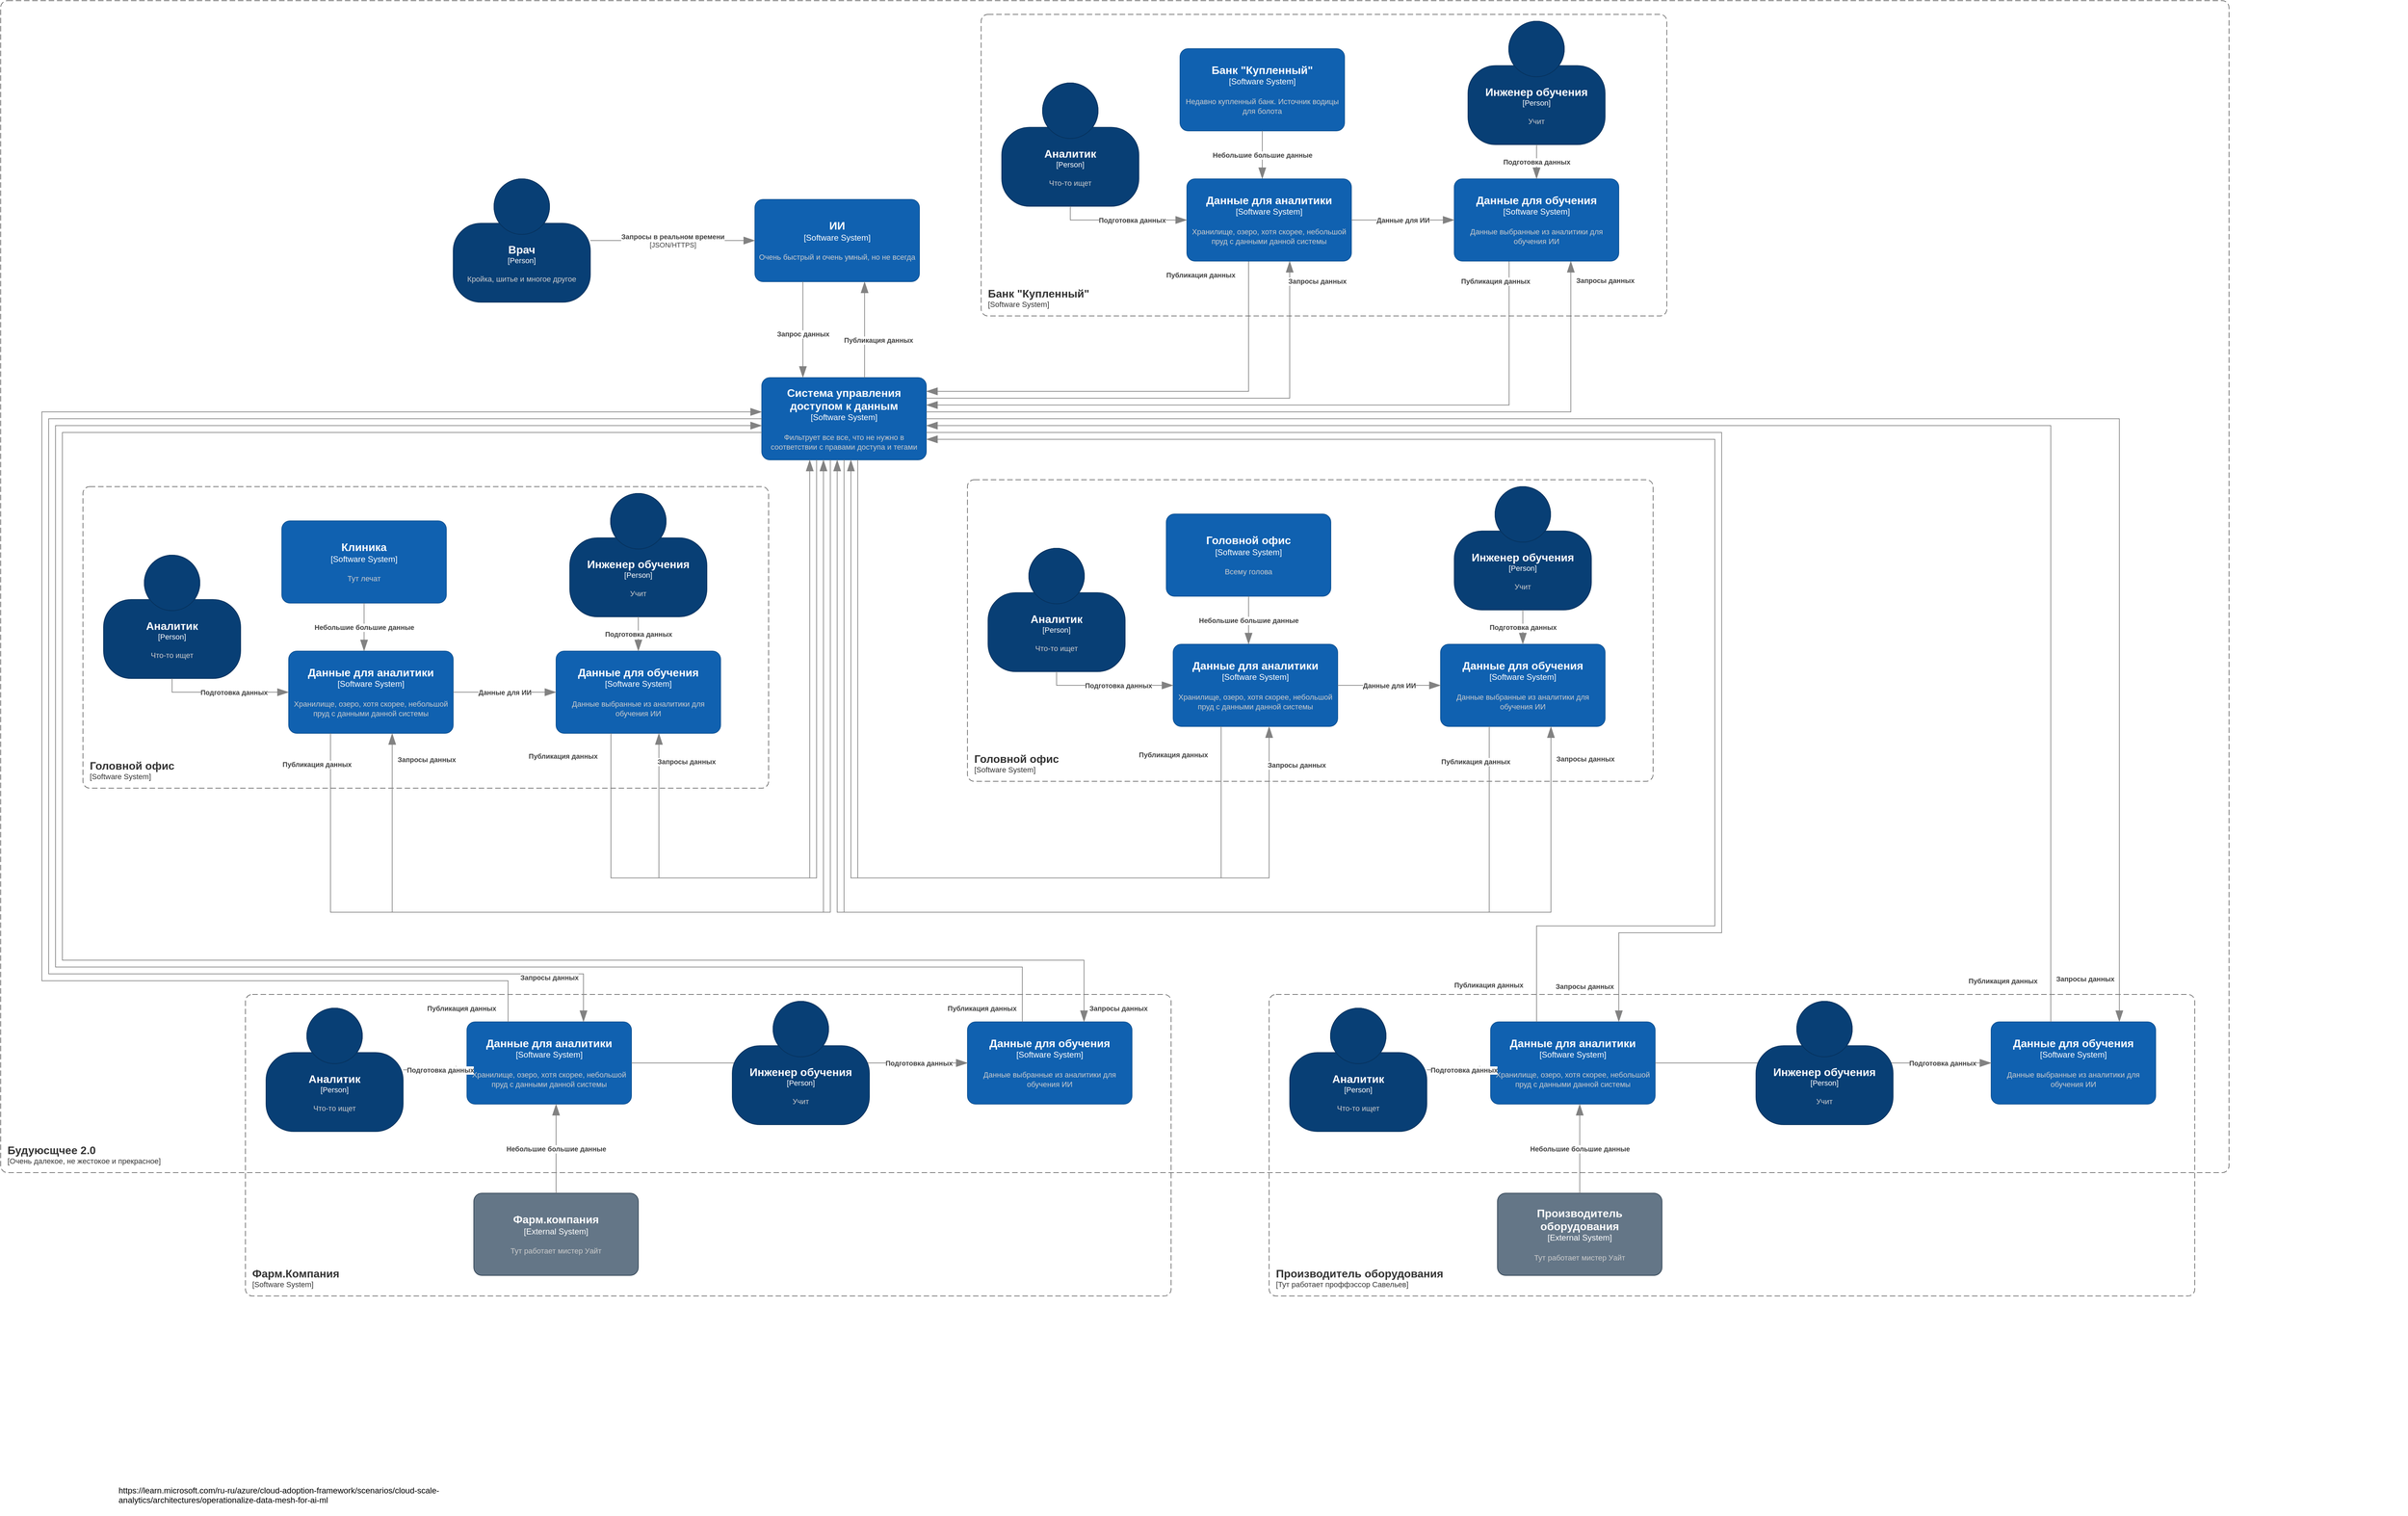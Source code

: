 <mxfile version="26.2.14">
  <diagram name="Страница — 1" id="aGvk24dkF4RmM80dlC_V">
    <mxGraphModel dx="4959" dy="2222" grid="1" gridSize="10" guides="1" tooltips="1" connect="1" arrows="1" fold="1" page="1" pageScale="1" pageWidth="827" pageHeight="1169" math="0" shadow="0">
      <root>
        <mxCell id="0" />
        <mxCell id="1" parent="0" />
        <object placeholders="1" c4Name="Врач" c4Type="Person" c4Description="Кройка, шитье и многое другое" label="&lt;font style=&quot;font-size: 16px&quot;&gt;&lt;b&gt;%c4Name%&lt;/b&gt;&lt;/font&gt;&lt;div&gt;[%c4Type%]&lt;/div&gt;&lt;br&gt;&lt;div&gt;&lt;font style=&quot;font-size: 11px&quot;&gt;&lt;font color=&quot;#cccccc&quot;&gt;%c4Description%&lt;/font&gt;&lt;/div&gt;" id="qkIq2tXFl79Hgy0URCup-1">
          <mxCell style="html=1;fontSize=11;dashed=0;whiteSpace=wrap;fillColor=#083F75;strokeColor=#06315C;fontColor=#ffffff;shape=mxgraph.c4.person2;align=center;metaEdit=1;points=[[0.5,0,0],[1,0.5,0],[1,0.75,0],[0.75,1,0],[0.5,1,0],[0.25,1,0],[0,0.75,0],[0,0.5,0]];resizable=0;" vertex="1" parent="1">
            <mxGeometry x="130" y="290" width="200" height="180" as="geometry" />
          </mxCell>
        </object>
        <object placeholders="1" c4Name="ИИ" c4Type="Software System" c4Description="Очень быстрый и очень умный, но не всегда" label="&lt;font style=&quot;font-size: 16px&quot;&gt;&lt;b&gt;%c4Name%&lt;/b&gt;&lt;/font&gt;&lt;div&gt;[%c4Type%]&lt;/div&gt;&lt;br&gt;&lt;div&gt;&lt;font style=&quot;font-size: 11px&quot;&gt;&lt;font color=&quot;#cccccc&quot;&gt;%c4Description%&lt;/font&gt;&lt;/div&gt;" id="qkIq2tXFl79Hgy0URCup-2">
          <mxCell style="rounded=1;whiteSpace=wrap;html=1;labelBackgroundColor=none;fillColor=#1061B0;fontColor=#ffffff;align=center;arcSize=10;strokeColor=#0D5091;metaEdit=1;resizable=0;points=[[0.25,0,0],[0.5,0,0],[0.75,0,0],[1,0.25,0],[1,0.5,0],[1,0.75,0],[0.75,1,0],[0.5,1,0],[0.25,1,0],[0,0.75,0],[0,0.5,0],[0,0.25,0]];" vertex="1" parent="1">
            <mxGeometry x="570" y="320" width="240" height="120" as="geometry" />
          </mxCell>
        </object>
        <object placeholders="1" c4Type="Relationship" c4Technology="JSON/HTTPS" c4Description="Запросы в реальном времени" label="&lt;div style=&quot;text-align: left&quot;&gt;&lt;div style=&quot;text-align: center&quot;&gt;&lt;b&gt;%c4Description%&lt;/b&gt;&lt;/div&gt;&lt;div style=&quot;text-align: center&quot;&gt;[%c4Technology%]&lt;/div&gt;&lt;/div&gt;" id="qkIq2tXFl79Hgy0URCup-3">
          <mxCell style="endArrow=blockThin;html=1;fontSize=10;fontColor=#404040;strokeWidth=1;endFill=1;strokeColor=#828282;elbow=vertical;metaEdit=1;endSize=14;startSize=14;jumpStyle=arc;jumpSize=16;rounded=0;edgeStyle=orthogonalEdgeStyle;" edge="1" parent="1" source="qkIq2tXFl79Hgy0URCup-1" target="qkIq2tXFl79Hgy0URCup-2">
            <mxGeometry width="240" relative="1" as="geometry">
              <mxPoint x="280" y="570" as="sourcePoint" />
              <mxPoint x="520" y="570" as="targetPoint" />
            </mxGeometry>
          </mxCell>
        </object>
        <object placeholders="1" c4Name="Будуюсщчее 2.0" c4Type="SystemScopeBoundary" c4Application="Очень далекое, не жестокое и прекрасное" label="&lt;font style=&quot;font-size: 16px&quot;&gt;&lt;b&gt;&lt;div style=&quot;text-align: left&quot;&gt;%c4Name%&lt;/div&gt;&lt;/b&gt;&lt;/font&gt;&lt;div style=&quot;text-align: left&quot;&gt;[%c4Application%]&lt;/div&gt;" id="qkIq2tXFl79Hgy0URCup-4">
          <mxCell style="rounded=1;fontSize=11;whiteSpace=wrap;html=1;dashed=1;arcSize=20;fillColor=none;strokeColor=#666666;fontColor=#333333;labelBackgroundColor=none;align=left;verticalAlign=bottom;labelBorderColor=none;spacingTop=0;spacing=10;dashPattern=8 4;metaEdit=1;rotatable=0;perimeter=rectanglePerimeter;noLabel=0;labelPadding=0;allowArrows=0;connectable=0;expand=0;recursiveResize=0;editable=1;pointerEvents=0;absoluteArcSize=1;points=[[0.25,0,0],[0.5,0,0],[0.75,0,0],[1,0.25,0],[1,0.5,0],[1,0.75,0],[0.75,1,0],[0.5,1,0],[0.25,1,0],[0,0.75,0],[0,0.5,0],[0,0.25,0]];" vertex="1" parent="1">
            <mxGeometry x="-530" y="30" width="3250" height="1710" as="geometry" />
          </mxCell>
        </object>
        <object placeholders="1" c4Name="Система управления доступом к данным" c4Type="Software System" c4Description="Фильтрует все все, что не нужно в соответствии с правами доступа и тегами" label="&lt;font style=&quot;font-size: 16px&quot;&gt;&lt;b&gt;%c4Name%&lt;/b&gt;&lt;/font&gt;&lt;div&gt;[%c4Type%]&lt;/div&gt;&lt;br&gt;&lt;div&gt;&lt;font style=&quot;font-size: 11px&quot;&gt;&lt;font color=&quot;#cccccc&quot;&gt;%c4Description%&lt;/font&gt;&lt;/div&gt;" id="qkIq2tXFl79Hgy0URCup-8">
          <mxCell style="rounded=1;whiteSpace=wrap;html=1;labelBackgroundColor=none;fillColor=#1061B0;fontColor=#ffffff;align=center;arcSize=10;strokeColor=#0D5091;metaEdit=1;resizable=0;points=[[0.25,0,0],[0.5,0,0],[0.75,0,0],[1,0.25,0],[1,0.5,0],[1,0.75,0],[0.75,1,0],[0.5,1,0],[0.25,1,0],[0,0.75,0],[0,0.5,0],[0,0.25,0]];" vertex="1" parent="1">
            <mxGeometry x="580" y="580" width="240" height="120" as="geometry" />
          </mxCell>
        </object>
        <object placeholders="1" c4Type="Relationship" c4Description="Публикация данных" label="&lt;div style=&quot;text-align: left&quot;&gt;&lt;div style=&quot;text-align: center&quot;&gt;&lt;b&gt;%c4Description%&lt;/b&gt;&lt;/div&gt;" id="qkIq2tXFl79Hgy0URCup-9">
          <mxCell style="endArrow=blockThin;html=1;fontSize=10;fontColor=#404040;strokeWidth=1;endFill=1;strokeColor=#828282;elbow=vertical;metaEdit=1;endSize=14;startSize=14;jumpStyle=arc;jumpSize=16;rounded=0;edgeStyle=orthogonalEdgeStyle;" edge="1" parent="1" source="qkIq2tXFl79Hgy0URCup-16" target="qkIq2tXFl79Hgy0URCup-8">
            <mxGeometry x="-0.941" y="-70" width="240" relative="1" as="geometry">
              <mxPoint x="1140" y="880" as="sourcePoint" />
              <mxPoint x="1010" y="570" as="targetPoint" />
              <Array as="points">
                <mxPoint x="1290" y="600" />
              </Array>
              <mxPoint as="offset" />
            </mxGeometry>
          </mxCell>
        </object>
        <object placeholders="1" c4Type="Relationship" c4Description="Публикация данных" label="&lt;div style=&quot;text-align: left&quot;&gt;&lt;div style=&quot;text-align: center&quot;&gt;&lt;b&gt;%c4Description%&lt;/b&gt;&lt;/div&gt;" id="qkIq2tXFl79Hgy0URCup-11">
          <mxCell style="endArrow=blockThin;html=1;fontSize=10;fontColor=#404040;strokeWidth=1;endFill=1;strokeColor=#828282;elbow=vertical;metaEdit=1;endSize=14;startSize=14;jumpStyle=arc;jumpSize=16;rounded=0;edgeStyle=orthogonalEdgeStyle;" edge="1" parent="1" source="qkIq2tXFl79Hgy0URCup-8" target="qkIq2tXFl79Hgy0URCup-2">
            <mxGeometry x="-0.067" y="-10" width="240" relative="1" as="geometry">
              <mxPoint x="770" y="570" as="sourcePoint" />
              <mxPoint x="1010" y="570" as="targetPoint" />
              <Array as="points">
                <mxPoint x="730" y="530" />
                <mxPoint x="730" y="530" />
              </Array>
              <mxPoint x="10" y="10" as="offset" />
            </mxGeometry>
          </mxCell>
        </object>
        <object placeholders="1" c4Type="Relationship" c4Description="Запросы данных" label="&lt;div style=&quot;text-align: left&quot;&gt;&lt;div style=&quot;text-align: center&quot;&gt;&lt;b&gt;%c4Description%&lt;/b&gt;&lt;/div&gt;" id="qkIq2tXFl79Hgy0URCup-12">
          <mxCell style="endArrow=blockThin;html=1;fontSize=10;fontColor=#404040;strokeWidth=1;endFill=1;strokeColor=#828282;elbow=vertical;metaEdit=1;endSize=14;startSize=14;jumpStyle=arc;jumpSize=16;rounded=0;edgeStyle=orthogonalEdgeStyle;" edge="1" parent="1" source="qkIq2tXFl79Hgy0URCup-8" target="qkIq2tXFl79Hgy0URCup-16">
            <mxGeometry x="0.922" y="-40" width="240" relative="1" as="geometry">
              <mxPoint x="800" y="510" as="sourcePoint" />
              <mxPoint x="1030" y="880" as="targetPoint" />
              <Array as="points">
                <mxPoint x="1350" y="610" />
              </Array>
              <mxPoint as="offset" />
            </mxGeometry>
          </mxCell>
        </object>
        <object placeholders="1" c4Type="Relationship" c4Description="Запрос данных" label="&lt;div style=&quot;text-align: left&quot;&gt;&lt;div style=&quot;text-align: center&quot;&gt;&lt;b&gt;%c4Description%&lt;/b&gt;&lt;/div&gt;" id="qkIq2tXFl79Hgy0URCup-14">
          <mxCell style="endArrow=blockThin;html=1;fontSize=10;fontColor=#404040;strokeWidth=1;endFill=1;strokeColor=#828282;elbow=vertical;metaEdit=1;endSize=14;startSize=14;jumpStyle=arc;jumpSize=16;rounded=0;edgeStyle=orthogonalEdgeStyle;" edge="1" parent="1" source="qkIq2tXFl79Hgy0URCup-2" target="qkIq2tXFl79Hgy0URCup-8">
            <mxGeometry x="-0.067" y="-10" width="240" relative="1" as="geometry">
              <mxPoint x="710" y="590" as="sourcePoint" />
              <mxPoint x="700" y="450" as="targetPoint" />
              <mxPoint x="10" y="10" as="offset" />
              <Array as="points">
                <mxPoint x="640" y="530" />
                <mxPoint x="640" y="530" />
              </Array>
            </mxGeometry>
          </mxCell>
        </object>
        <object placeholders="1" c4Type="Relationship" c4Description="Запросы данных" label="&lt;div style=&quot;text-align: left&quot;&gt;&lt;div style=&quot;text-align: center&quot;&gt;&lt;b&gt;%c4Description%&lt;/b&gt;&lt;/div&gt;" id="qkIq2tXFl79Hgy0URCup-20">
          <mxCell style="endArrow=blockThin;html=1;fontSize=10;fontColor=#404040;strokeWidth=1;endFill=1;strokeColor=#828282;elbow=vertical;metaEdit=1;endSize=14;startSize=14;jumpStyle=arc;jumpSize=16;rounded=0;edgeStyle=orthogonalEdgeStyle;" edge="1" parent="1" source="qkIq2tXFl79Hgy0URCup-8">
            <mxGeometry x="0.952" y="-50" width="240" relative="1" as="geometry">
              <mxPoint x="780" y="680" as="sourcePoint" />
              <mxPoint x="1760" y="410" as="targetPoint" />
              <Array as="points">
                <mxPoint x="1760" y="630" />
              </Array>
              <mxPoint as="offset" />
            </mxGeometry>
          </mxCell>
        </object>
        <object placeholders="1" c4Type="Relationship" c4Description="Публикация данных" label="&lt;div style=&quot;text-align: left&quot;&gt;&lt;div style=&quot;text-align: center&quot;&gt;&lt;b&gt;%c4Description%&lt;/b&gt;&lt;/div&gt;" id="qkIq2tXFl79Hgy0URCup-21">
          <mxCell style="endArrow=blockThin;html=1;fontSize=10;fontColor=#404040;strokeWidth=1;endFill=1;strokeColor=#828282;elbow=vertical;metaEdit=1;endSize=14;startSize=14;jumpStyle=arc;jumpSize=16;rounded=0;edgeStyle=orthogonalEdgeStyle;" edge="1" parent="1" source="qkIq2tXFl79Hgy0URCup-17" target="qkIq2tXFl79Hgy0URCup-8">
            <mxGeometry x="-0.946" y="-20" width="240" relative="1" as="geometry">
              <mxPoint x="1300" y="420" as="sourcePoint" />
              <mxPoint x="830" y="630" as="targetPoint" />
              <Array as="points">
                <mxPoint x="1670" y="620" />
              </Array>
              <mxPoint as="offset" />
            </mxGeometry>
          </mxCell>
        </object>
        <mxCell id="qkIq2tXFl79Hgy0URCup-28" value="" style="group" vertex="1" connectable="0" parent="1">
          <mxGeometry x="900" y="50" width="1000" height="440" as="geometry" />
        </mxCell>
        <object placeholders="1" c4Name="Банк &quot;Купленный&quot;" c4Type="Software System" c4Description="Недавно купленный банк. Источник водицы для болота" label="&lt;font style=&quot;font-size: 16px&quot;&gt;&lt;b&gt;%c4Name%&lt;/b&gt;&lt;/font&gt;&lt;div&gt;[%c4Type%]&lt;/div&gt;&lt;br&gt;&lt;div&gt;&lt;font style=&quot;font-size: 11px&quot;&gt;&lt;font color=&quot;#cccccc&quot;&gt;%c4Description%&lt;/font&gt;&lt;/div&gt;" id="qkIq2tXFl79Hgy0URCup-5">
          <mxCell style="rounded=1;whiteSpace=wrap;html=1;labelBackgroundColor=none;fillColor=#1061B0;fontColor=#ffffff;align=center;arcSize=10;strokeColor=#0D5091;metaEdit=1;resizable=0;points=[[0.25,0,0],[0.5,0,0],[0.75,0,0],[1,0.25,0],[1,0.5,0],[1,0.75,0],[0.75,1,0],[0.5,1,0],[0.25,1,0],[0,0.75,0],[0,0.5,0],[0,0.25,0]];" vertex="1" parent="qkIq2tXFl79Hgy0URCup-28">
            <mxGeometry x="290" y="50" width="240" height="120" as="geometry" />
          </mxCell>
        </object>
        <object placeholders="1" c4Type="Relationship" c4Description="Небольшие большие данные" label="&lt;div style=&quot;text-align: left&quot;&gt;&lt;div style=&quot;text-align: center&quot;&gt;&lt;b&gt;%c4Description%&lt;/b&gt;&lt;/div&gt;" id="qkIq2tXFl79Hgy0URCup-6">
          <mxCell style="endArrow=blockThin;html=1;fontSize=10;fontColor=#404040;strokeWidth=1;endFill=1;strokeColor=#828282;elbow=vertical;metaEdit=1;endSize=14;startSize=14;jumpStyle=arc;jumpSize=16;rounded=0;edgeStyle=orthogonalEdgeStyle;" edge="1" parent="qkIq2tXFl79Hgy0URCup-28" source="qkIq2tXFl79Hgy0URCup-5" target="qkIq2tXFl79Hgy0URCup-16">
            <mxGeometry width="240" relative="1" as="geometry">
              <mxPoint x="350" y="210" as="sourcePoint" />
              <mxPoint x="280" y="410" as="targetPoint" />
              <Array as="points">
                <mxPoint x="450" y="310" />
              </Array>
            </mxGeometry>
          </mxCell>
        </object>
        <object placeholders="1" c4Name="Банк &quot;Купленный&quot;" c4Type="SystemScopeBoundary" c4Application="Software System" label="&lt;font style=&quot;font-size: 16px&quot;&gt;&lt;b&gt;&lt;div style=&quot;text-align: left&quot;&gt;%c4Name%&lt;/div&gt;&lt;/b&gt;&lt;/font&gt;&lt;div style=&quot;text-align: left&quot;&gt;[%c4Application%]&lt;/div&gt;" id="qkIq2tXFl79Hgy0URCup-15">
          <mxCell style="rounded=1;fontSize=11;whiteSpace=wrap;html=1;dashed=1;arcSize=20;fillColor=none;strokeColor=#666666;fontColor=#333333;labelBackgroundColor=none;align=left;verticalAlign=bottom;labelBorderColor=none;spacingTop=0;spacing=10;dashPattern=8 4;metaEdit=1;rotatable=0;perimeter=rectanglePerimeter;noLabel=0;labelPadding=0;allowArrows=0;connectable=0;expand=0;recursiveResize=0;editable=1;pointerEvents=0;absoluteArcSize=1;points=[[0.25,0,0],[0.5,0,0],[0.75,0,0],[1,0.25,0],[1,0.5,0],[1,0.75,0],[0.75,1,0],[0.5,1,0],[0.25,1,0],[0,0.75,0],[0,0.5,0],[0,0.25,0]];" vertex="1" parent="qkIq2tXFl79Hgy0URCup-28">
            <mxGeometry width="1000" height="440" as="geometry" />
          </mxCell>
        </object>
        <object placeholders="1" c4Name="Данные для аналитики" c4Type="Software System" c4Description="Хранилище, озеро, хотя скорее, небольшой пруд с данными данной системы" label="&lt;font style=&quot;font-size: 16px&quot;&gt;&lt;b&gt;%c4Name%&lt;/b&gt;&lt;/font&gt;&lt;div&gt;[%c4Type%]&lt;/div&gt;&lt;br&gt;&lt;div&gt;&lt;font style=&quot;font-size: 11px&quot;&gt;&lt;font color=&quot;#cccccc&quot;&gt;%c4Description%&lt;/font&gt;&lt;/div&gt;" id="qkIq2tXFl79Hgy0URCup-16">
          <mxCell style="rounded=1;whiteSpace=wrap;html=1;labelBackgroundColor=none;fillColor=#1061B0;fontColor=#ffffff;align=center;arcSize=10;strokeColor=#0D5091;metaEdit=1;resizable=0;points=[[0.25,0,0],[0.5,0,0],[0.75,0,0],[1,0.25,0],[1,0.5,0],[1,0.75,0],[0.75,1,0],[0.5,1,0],[0.25,1,0],[0,0.75,0],[0,0.5,0],[0,0.25,0]];" vertex="1" parent="qkIq2tXFl79Hgy0URCup-28">
            <mxGeometry x="300" y="240" width="240" height="120" as="geometry" />
          </mxCell>
        </object>
        <object placeholders="1" c4Name="Данные для обучения" c4Type="Software System" c4Description="Данные выбранные из аналитики для обучения ИИ" label="&lt;font style=&quot;font-size: 16px&quot;&gt;&lt;b&gt;%c4Name%&lt;/b&gt;&lt;/font&gt;&lt;div&gt;[%c4Type%]&lt;/div&gt;&lt;br&gt;&lt;div&gt;&lt;font style=&quot;font-size: 11px&quot;&gt;&lt;font color=&quot;#cccccc&quot;&gt;%c4Description%&lt;/font&gt;&lt;/div&gt;" id="qkIq2tXFl79Hgy0URCup-17">
          <mxCell style="rounded=1;whiteSpace=wrap;html=1;labelBackgroundColor=none;fillColor=#1061B0;fontColor=#ffffff;align=center;arcSize=10;strokeColor=#0D5091;metaEdit=1;resizable=0;points=[[0.25,0,0],[0.5,0,0],[0.75,0,0],[1,0.25,0],[1,0.5,0],[1,0.75,0],[0.75,1,0],[0.5,1,0],[0.25,1,0],[0,0.75,0],[0,0.5,0],[0,0.25,0]];" vertex="1" parent="qkIq2tXFl79Hgy0URCup-28">
            <mxGeometry x="690" y="240" width="240" height="120" as="geometry" />
          </mxCell>
        </object>
        <object placeholders="1" c4Type="Relationship" c4Description="Данные для ИИ" label="&lt;div style=&quot;text-align: left&quot;&gt;&lt;div style=&quot;text-align: center&quot;&gt;&lt;b&gt;%c4Description%&lt;/b&gt;&lt;/div&gt;" id="qkIq2tXFl79Hgy0URCup-18">
          <mxCell style="endArrow=blockThin;html=1;fontSize=10;fontColor=#404040;strokeWidth=1;endFill=1;strokeColor=#828282;elbow=vertical;metaEdit=1;endSize=14;startSize=14;jumpStyle=arc;jumpSize=16;rounded=0;edgeStyle=orthogonalEdgeStyle;" edge="1" parent="qkIq2tXFl79Hgy0URCup-28" source="qkIq2tXFl79Hgy0URCup-16" target="qkIq2tXFl79Hgy0URCup-17">
            <mxGeometry width="240" relative="1" as="geometry">
              <mxPoint x="500" y="520" as="sourcePoint" />
              <mxPoint x="740" y="520" as="targetPoint" />
            </mxGeometry>
          </mxCell>
        </object>
        <object placeholders="1" c4Name="Аналитик" c4Type="Person" c4Description="Что-то ищет" label="&lt;font style=&quot;font-size: 16px&quot;&gt;&lt;b&gt;%c4Name%&lt;/b&gt;&lt;/font&gt;&lt;div&gt;[%c4Type%]&lt;/div&gt;&lt;br&gt;&lt;div&gt;&lt;font style=&quot;font-size: 11px&quot;&gt;&lt;font color=&quot;#cccccc&quot;&gt;%c4Description%&lt;/font&gt;&lt;/div&gt;" id="qkIq2tXFl79Hgy0URCup-23">
          <mxCell style="html=1;fontSize=11;dashed=0;whiteSpace=wrap;fillColor=#083F75;strokeColor=#06315C;fontColor=#ffffff;shape=mxgraph.c4.person2;align=center;metaEdit=1;points=[[0.5,0,0],[1,0.5,0],[1,0.75,0],[0.75,1,0],[0.5,1,0],[0.25,1,0],[0,0.75,0],[0,0.5,0]];resizable=0;" vertex="1" parent="qkIq2tXFl79Hgy0URCup-28">
            <mxGeometry x="30" y="100" width="200" height="180" as="geometry" />
          </mxCell>
        </object>
        <object placeholders="1" c4Type="Relationship" c4Description="Подготовка данных" label="&lt;div style=&quot;text-align: left&quot;&gt;&lt;div style=&quot;text-align: center&quot;&gt;&lt;b&gt;%c4Description%&lt;/b&gt;&lt;/div&gt;" id="qkIq2tXFl79Hgy0URCup-25">
          <mxCell style="endArrow=blockThin;html=1;fontSize=10;fontColor=#404040;strokeWidth=1;endFill=1;strokeColor=#828282;elbow=vertical;metaEdit=1;endSize=14;startSize=14;jumpStyle=arc;jumpSize=16;rounded=0;edgeStyle=orthogonalEdgeStyle;" edge="1" parent="qkIq2tXFl79Hgy0URCup-28" source="qkIq2tXFl79Hgy0URCup-23" target="qkIq2tXFl79Hgy0URCup-16">
            <mxGeometry x="0.158" width="240" relative="1" as="geometry">
              <mxPoint x="500" y="460" as="sourcePoint" />
              <mxPoint x="740" y="460" as="targetPoint" />
              <Array as="points">
                <mxPoint x="130" y="300" />
              </Array>
              <mxPoint as="offset" />
            </mxGeometry>
          </mxCell>
        </object>
        <object placeholders="1" c4Name="Инженер обучения" c4Type="Person" c4Description="Учит" label="&lt;font style=&quot;font-size: 16px&quot;&gt;&lt;b&gt;%c4Name%&lt;/b&gt;&lt;/font&gt;&lt;div&gt;[%c4Type%]&lt;/div&gt;&lt;br&gt;&lt;div&gt;&lt;font style=&quot;font-size: 11px&quot;&gt;&lt;font color=&quot;#cccccc&quot;&gt;%c4Description%&lt;/font&gt;&lt;/div&gt;" id="qkIq2tXFl79Hgy0URCup-26">
          <mxCell style="html=1;fontSize=11;dashed=0;whiteSpace=wrap;fillColor=#083F75;strokeColor=#06315C;fontColor=#ffffff;shape=mxgraph.c4.person2;align=center;metaEdit=1;points=[[0.5,0,0],[1,0.5,0],[1,0.75,0],[0.75,1,0],[0.5,1,0],[0.25,1,0],[0,0.75,0],[0,0.5,0]];resizable=0;" vertex="1" parent="qkIq2tXFl79Hgy0URCup-28">
            <mxGeometry x="710" y="10" width="200" height="180" as="geometry" />
          </mxCell>
        </object>
        <object placeholders="1" c4Type="Relationship" c4Description="Подготовка данных" label="&lt;div style=&quot;text-align: left&quot;&gt;&lt;div style=&quot;text-align: center&quot;&gt;&lt;b&gt;%c4Description%&lt;/b&gt;&lt;/div&gt;" id="qkIq2tXFl79Hgy0URCup-27">
          <mxCell style="endArrow=blockThin;html=1;fontSize=10;fontColor=#404040;strokeWidth=1;endFill=1;strokeColor=#828282;elbow=vertical;metaEdit=1;endSize=14;startSize=14;jumpStyle=arc;jumpSize=16;rounded=0;edgeStyle=orthogonalEdgeStyle;" edge="1" parent="qkIq2tXFl79Hgy0URCup-28" source="qkIq2tXFl79Hgy0URCup-26" target="qkIq2tXFl79Hgy0URCup-17">
            <mxGeometry width="240" relative="1" as="geometry">
              <mxPoint x="140" y="290" as="sourcePoint" />
              <mxPoint x="310" y="310" as="targetPoint" />
            </mxGeometry>
          </mxCell>
        </object>
        <mxCell id="qkIq2tXFl79Hgy0URCup-29" value="" style="group" vertex="1" connectable="0" parent="1">
          <mxGeometry x="880" y="729" width="1000" height="440" as="geometry" />
        </mxCell>
        <object placeholders="1" c4Name="Головной офис" c4Type="Software System" c4Description="Всему голова" label="&lt;font style=&quot;font-size: 16px&quot;&gt;&lt;b&gt;%c4Name%&lt;/b&gt;&lt;/font&gt;&lt;div&gt;[%c4Type%]&lt;/div&gt;&lt;br&gt;&lt;div&gt;&lt;font style=&quot;font-size: 11px&quot;&gt;&lt;font color=&quot;#cccccc&quot;&gt;%c4Description%&lt;/font&gt;&lt;/div&gt;" id="qkIq2tXFl79Hgy0URCup-30">
          <mxCell style="rounded=1;whiteSpace=wrap;html=1;labelBackgroundColor=none;fillColor=#1061B0;fontColor=#ffffff;align=center;arcSize=10;strokeColor=#0D5091;metaEdit=1;resizable=0;points=[[0.25,0,0],[0.5,0,0],[0.75,0,0],[1,0.25,0],[1,0.5,0],[1,0.75,0],[0.75,1,0],[0.5,1,0],[0.25,1,0],[0,0.75,0],[0,0.5,0],[0,0.25,0]];" vertex="1" parent="qkIq2tXFl79Hgy0URCup-29">
            <mxGeometry x="290" y="50" width="240" height="120" as="geometry" />
          </mxCell>
        </object>
        <object placeholders="1" c4Type="Relationship" c4Description="Небольшие большие данные" label="&lt;div style=&quot;text-align: left&quot;&gt;&lt;div style=&quot;text-align: center&quot;&gt;&lt;b&gt;%c4Description%&lt;/b&gt;&lt;/div&gt;" id="qkIq2tXFl79Hgy0URCup-31">
          <mxCell style="endArrow=blockThin;html=1;fontSize=10;fontColor=#404040;strokeWidth=1;endFill=1;strokeColor=#828282;elbow=vertical;metaEdit=1;endSize=14;startSize=14;jumpStyle=arc;jumpSize=16;rounded=0;edgeStyle=orthogonalEdgeStyle;" edge="1" parent="qkIq2tXFl79Hgy0URCup-29" source="qkIq2tXFl79Hgy0URCup-30" target="qkIq2tXFl79Hgy0URCup-33">
            <mxGeometry width="240" relative="1" as="geometry">
              <mxPoint x="350" y="210" as="sourcePoint" />
              <mxPoint x="280" y="410" as="targetPoint" />
              <Array as="points">
                <mxPoint x="450" y="310" />
              </Array>
            </mxGeometry>
          </mxCell>
        </object>
        <object placeholders="1" c4Name="Головной офис" c4Type="SystemScopeBoundary" c4Application="Software System" label="&lt;font style=&quot;font-size: 16px&quot;&gt;&lt;b&gt;&lt;div style=&quot;text-align: left&quot;&gt;%c4Name%&lt;/div&gt;&lt;/b&gt;&lt;/font&gt;&lt;div style=&quot;text-align: left&quot;&gt;[%c4Application%]&lt;/div&gt;" id="qkIq2tXFl79Hgy0URCup-32">
          <mxCell style="rounded=1;fontSize=11;whiteSpace=wrap;html=1;dashed=1;arcSize=20;fillColor=none;strokeColor=#666666;fontColor=#333333;labelBackgroundColor=none;align=left;verticalAlign=bottom;labelBorderColor=none;spacingTop=0;spacing=10;dashPattern=8 4;metaEdit=1;rotatable=0;perimeter=rectanglePerimeter;noLabel=0;labelPadding=0;allowArrows=0;connectable=0;expand=0;recursiveResize=0;editable=1;pointerEvents=0;absoluteArcSize=1;points=[[0.25,0,0],[0.5,0,0],[0.75,0,0],[1,0.25,0],[1,0.5,0],[1,0.75,0],[0.75,1,0],[0.5,1,0],[0.25,1,0],[0,0.75,0],[0,0.5,0],[0,0.25,0]];" vertex="1" parent="qkIq2tXFl79Hgy0URCup-29">
            <mxGeometry width="1000" height="440" as="geometry" />
          </mxCell>
        </object>
        <object placeholders="1" c4Name="Данные для аналитики" c4Type="Software System" c4Description="Хранилище, озеро, хотя скорее, небольшой пруд с данными данной системы" label="&lt;font style=&quot;font-size: 16px&quot;&gt;&lt;b&gt;%c4Name%&lt;/b&gt;&lt;/font&gt;&lt;div&gt;[%c4Type%]&lt;/div&gt;&lt;br&gt;&lt;div&gt;&lt;font style=&quot;font-size: 11px&quot;&gt;&lt;font color=&quot;#cccccc&quot;&gt;%c4Description%&lt;/font&gt;&lt;/div&gt;" id="qkIq2tXFl79Hgy0URCup-33">
          <mxCell style="rounded=1;whiteSpace=wrap;html=1;labelBackgroundColor=none;fillColor=#1061B0;fontColor=#ffffff;align=center;arcSize=10;strokeColor=#0D5091;metaEdit=1;resizable=0;points=[[0.25,0,0],[0.5,0,0],[0.75,0,0],[1,0.25,0],[1,0.5,0],[1,0.75,0],[0.75,1,0],[0.5,1,0],[0.25,1,0],[0,0.75,0],[0,0.5,0],[0,0.25,0]];" vertex="1" parent="qkIq2tXFl79Hgy0URCup-29">
            <mxGeometry x="300" y="240" width="240" height="120" as="geometry" />
          </mxCell>
        </object>
        <object placeholders="1" c4Name="Данные для обучения" c4Type="Software System" c4Description="Данные выбранные из аналитики для обучения ИИ" label="&lt;font style=&quot;font-size: 16px&quot;&gt;&lt;b&gt;%c4Name%&lt;/b&gt;&lt;/font&gt;&lt;div&gt;[%c4Type%]&lt;/div&gt;&lt;br&gt;&lt;div&gt;&lt;font style=&quot;font-size: 11px&quot;&gt;&lt;font color=&quot;#cccccc&quot;&gt;%c4Description%&lt;/font&gt;&lt;/div&gt;" id="qkIq2tXFl79Hgy0URCup-34">
          <mxCell style="rounded=1;whiteSpace=wrap;html=1;labelBackgroundColor=none;fillColor=#1061B0;fontColor=#ffffff;align=center;arcSize=10;strokeColor=#0D5091;metaEdit=1;resizable=0;points=[[0.25,0,0],[0.5,0,0],[0.75,0,0],[1,0.25,0],[1,0.5,0],[1,0.75,0],[0.75,1,0],[0.5,1,0],[0.25,1,0],[0,0.75,0],[0,0.5,0],[0,0.25,0]];" vertex="1" parent="qkIq2tXFl79Hgy0URCup-29">
            <mxGeometry x="690" y="240" width="240" height="120" as="geometry" />
          </mxCell>
        </object>
        <object placeholders="1" c4Type="Relationship" c4Description="Данные для ИИ" label="&lt;div style=&quot;text-align: left&quot;&gt;&lt;div style=&quot;text-align: center&quot;&gt;&lt;b&gt;%c4Description%&lt;/b&gt;&lt;/div&gt;" id="qkIq2tXFl79Hgy0URCup-35">
          <mxCell style="endArrow=blockThin;html=1;fontSize=10;fontColor=#404040;strokeWidth=1;endFill=1;strokeColor=#828282;elbow=vertical;metaEdit=1;endSize=14;startSize=14;jumpStyle=arc;jumpSize=16;rounded=0;edgeStyle=orthogonalEdgeStyle;" edge="1" parent="qkIq2tXFl79Hgy0URCup-29" source="qkIq2tXFl79Hgy0URCup-33" target="qkIq2tXFl79Hgy0URCup-34">
            <mxGeometry width="240" relative="1" as="geometry">
              <mxPoint x="500" y="520" as="sourcePoint" />
              <mxPoint x="740" y="520" as="targetPoint" />
            </mxGeometry>
          </mxCell>
        </object>
        <object placeholders="1" c4Name="Аналитик" c4Type="Person" c4Description="Что-то ищет" label="&lt;font style=&quot;font-size: 16px&quot;&gt;&lt;b&gt;%c4Name%&lt;/b&gt;&lt;/font&gt;&lt;div&gt;[%c4Type%]&lt;/div&gt;&lt;br&gt;&lt;div&gt;&lt;font style=&quot;font-size: 11px&quot;&gt;&lt;font color=&quot;#cccccc&quot;&gt;%c4Description%&lt;/font&gt;&lt;/div&gt;" id="qkIq2tXFl79Hgy0URCup-36">
          <mxCell style="html=1;fontSize=11;dashed=0;whiteSpace=wrap;fillColor=#083F75;strokeColor=#06315C;fontColor=#ffffff;shape=mxgraph.c4.person2;align=center;metaEdit=1;points=[[0.5,0,0],[1,0.5,0],[1,0.75,0],[0.75,1,0],[0.5,1,0],[0.25,1,0],[0,0.75,0],[0,0.5,0]];resizable=0;" vertex="1" parent="qkIq2tXFl79Hgy0URCup-29">
            <mxGeometry x="30" y="100" width="200" height="180" as="geometry" />
          </mxCell>
        </object>
        <object placeholders="1" c4Type="Relationship" c4Description="Подготовка данных" label="&lt;div style=&quot;text-align: left&quot;&gt;&lt;div style=&quot;text-align: center&quot;&gt;&lt;b&gt;%c4Description%&lt;/b&gt;&lt;/div&gt;" id="qkIq2tXFl79Hgy0URCup-37">
          <mxCell style="endArrow=blockThin;html=1;fontSize=10;fontColor=#404040;strokeWidth=1;endFill=1;strokeColor=#828282;elbow=vertical;metaEdit=1;endSize=14;startSize=14;jumpStyle=arc;jumpSize=16;rounded=0;edgeStyle=orthogonalEdgeStyle;" edge="1" parent="qkIq2tXFl79Hgy0URCup-29" source="qkIq2tXFl79Hgy0URCup-36" target="qkIq2tXFl79Hgy0URCup-33">
            <mxGeometry x="0.158" width="240" relative="1" as="geometry">
              <mxPoint x="500" y="460" as="sourcePoint" />
              <mxPoint x="740" y="460" as="targetPoint" />
              <Array as="points">
                <mxPoint x="130" y="300" />
              </Array>
              <mxPoint as="offset" />
            </mxGeometry>
          </mxCell>
        </object>
        <object placeholders="1" c4Name="Инженер обучения" c4Type="Person" c4Description="Учит" label="&lt;font style=&quot;font-size: 16px&quot;&gt;&lt;b&gt;%c4Name%&lt;/b&gt;&lt;/font&gt;&lt;div&gt;[%c4Type%]&lt;/div&gt;&lt;br&gt;&lt;div&gt;&lt;font style=&quot;font-size: 11px&quot;&gt;&lt;font color=&quot;#cccccc&quot;&gt;%c4Description%&lt;/font&gt;&lt;/div&gt;" id="qkIq2tXFl79Hgy0URCup-38">
          <mxCell style="html=1;fontSize=11;dashed=0;whiteSpace=wrap;fillColor=#083F75;strokeColor=#06315C;fontColor=#ffffff;shape=mxgraph.c4.person2;align=center;metaEdit=1;points=[[0.5,0,0],[1,0.5,0],[1,0.75,0],[0.75,1,0],[0.5,1,0],[0.25,1,0],[0,0.75,0],[0,0.5,0]];resizable=0;" vertex="1" parent="qkIq2tXFl79Hgy0URCup-29">
            <mxGeometry x="710" y="10" width="200" height="180" as="geometry" />
          </mxCell>
        </object>
        <object placeholders="1" c4Type="Relationship" c4Description="Подготовка данных" label="&lt;div style=&quot;text-align: left&quot;&gt;&lt;div style=&quot;text-align: center&quot;&gt;&lt;b&gt;%c4Description%&lt;/b&gt;&lt;/div&gt;" id="qkIq2tXFl79Hgy0URCup-39">
          <mxCell style="endArrow=blockThin;html=1;fontSize=10;fontColor=#404040;strokeWidth=1;endFill=1;strokeColor=#828282;elbow=vertical;metaEdit=1;endSize=14;startSize=14;jumpStyle=arc;jumpSize=16;rounded=0;edgeStyle=orthogonalEdgeStyle;" edge="1" parent="qkIq2tXFl79Hgy0URCup-29" source="qkIq2tXFl79Hgy0URCup-38" target="qkIq2tXFl79Hgy0URCup-34">
            <mxGeometry width="240" relative="1" as="geometry">
              <mxPoint x="140" y="290" as="sourcePoint" />
              <mxPoint x="310" y="310" as="targetPoint" />
            </mxGeometry>
          </mxCell>
        </object>
        <object placeholders="1" c4Type="Relationship" c4Description="Публикация данных" label="&lt;div style=&quot;text-align: left&quot;&gt;&lt;div style=&quot;text-align: center&quot;&gt;&lt;b&gt;%c4Description%&lt;/b&gt;&lt;/div&gt;" id="qkIq2tXFl79Hgy0URCup-40">
          <mxCell style="endArrow=blockThin;html=1;fontSize=10;fontColor=#404040;strokeWidth=1;endFill=1;strokeColor=#828282;elbow=vertical;metaEdit=1;endSize=14;startSize=14;jumpStyle=arc;jumpSize=16;rounded=0;edgeStyle=orthogonalEdgeStyle;" edge="1" parent="1" source="qkIq2tXFl79Hgy0URCup-33" target="qkIq2tXFl79Hgy0URCup-8">
            <mxGeometry x="-0.941" y="-70" width="240" relative="1" as="geometry">
              <mxPoint x="1280" y="1100" as="sourcePoint" />
              <mxPoint x="810" y="1310" as="targetPoint" />
              <Array as="points">
                <mxPoint x="1250" y="1310" />
                <mxPoint x="710" y="1310" />
              </Array>
              <mxPoint as="offset" />
            </mxGeometry>
          </mxCell>
        </object>
        <object placeholders="1" c4Type="Relationship" c4Description="Запросы данных" label="&lt;div style=&quot;text-align: left&quot;&gt;&lt;div style=&quot;text-align: center&quot;&gt;&lt;b&gt;%c4Description%&lt;/b&gt;&lt;/div&gt;" id="qkIq2tXFl79Hgy0URCup-41">
          <mxCell style="endArrow=blockThin;html=1;fontSize=10;fontColor=#404040;strokeWidth=1;endFill=1;strokeColor=#828282;elbow=vertical;metaEdit=1;endSize=14;startSize=14;jumpStyle=arc;jumpSize=16;rounded=0;edgeStyle=orthogonalEdgeStyle;" edge="1" parent="1" source="qkIq2tXFl79Hgy0URCup-8" target="qkIq2tXFl79Hgy0URCup-33">
            <mxGeometry x="0.922" y="-40" width="240" relative="1" as="geometry">
              <mxPoint x="810" y="1310" as="sourcePoint" />
              <mxPoint x="1340" y="1100" as="targetPoint" />
              <Array as="points">
                <mxPoint x="720" y="1310" />
                <mxPoint x="1320" y="1310" />
              </Array>
              <mxPoint as="offset" />
            </mxGeometry>
          </mxCell>
        </object>
        <object placeholders="1" c4Type="Relationship" c4Description="Запросы данных" label="&lt;div style=&quot;text-align: left&quot;&gt;&lt;div style=&quot;text-align: center&quot;&gt;&lt;b&gt;%c4Description%&lt;/b&gt;&lt;/div&gt;" id="qkIq2tXFl79Hgy0URCup-42">
          <mxCell style="endArrow=blockThin;html=1;fontSize=10;fontColor=#404040;strokeWidth=1;endFill=1;strokeColor=#828282;elbow=vertical;metaEdit=1;endSize=14;startSize=14;jumpStyle=arc;jumpSize=16;rounded=0;edgeStyle=orthogonalEdgeStyle;" edge="1" parent="1" source="qkIq2tXFl79Hgy0URCup-8" target="qkIq2tXFl79Hgy0URCup-34">
            <mxGeometry x="0.952" y="-50" width="240" relative="1" as="geometry">
              <mxPoint x="751" y="1360" as="sourcePoint" />
              <mxPoint x="1731" y="1090" as="targetPoint" />
              <Array as="points">
                <mxPoint x="700" y="1360" />
                <mxPoint x="1731" y="1360" />
              </Array>
              <mxPoint as="offset" />
            </mxGeometry>
          </mxCell>
        </object>
        <object placeholders="1" c4Type="Relationship" c4Description="Публикация данных" label="&lt;div style=&quot;text-align: left&quot;&gt;&lt;div style=&quot;text-align: center&quot;&gt;&lt;b&gt;%c4Description%&lt;/b&gt;&lt;/div&gt;" id="qkIq2tXFl79Hgy0URCup-43">
          <mxCell style="endArrow=blockThin;html=1;fontSize=10;fontColor=#404040;strokeWidth=1;endFill=1;strokeColor=#828282;elbow=vertical;metaEdit=1;endSize=14;startSize=14;jumpStyle=arc;jumpSize=16;rounded=0;edgeStyle=orthogonalEdgeStyle;" edge="1" parent="1" source="qkIq2tXFl79Hgy0URCup-34" target="qkIq2tXFl79Hgy0URCup-8">
            <mxGeometry x="-0.946" y="-20" width="240" relative="1" as="geometry">
              <mxPoint x="1641" y="1090" as="sourcePoint" />
              <mxPoint x="791" y="1360" as="targetPoint" />
              <Array as="points">
                <mxPoint x="1641" y="1360" />
                <mxPoint x="690" y="1360" />
              </Array>
              <mxPoint as="offset" />
            </mxGeometry>
          </mxCell>
        </object>
        <mxCell id="qkIq2tXFl79Hgy0URCup-44" value="" style="group" vertex="1" connectable="0" parent="1">
          <mxGeometry x="-410" y="739" width="1000" height="440" as="geometry" />
        </mxCell>
        <object placeholders="1" c4Name="Клиника" c4Type="Software System" c4Description="Тут лечат" label="&lt;font style=&quot;font-size: 16px&quot;&gt;&lt;b&gt;%c4Name%&lt;/b&gt;&lt;/font&gt;&lt;div&gt;[%c4Type%]&lt;/div&gt;&lt;br&gt;&lt;div&gt;&lt;font style=&quot;font-size: 11px&quot;&gt;&lt;font color=&quot;#cccccc&quot;&gt;%c4Description%&lt;/font&gt;&lt;/div&gt;" id="qkIq2tXFl79Hgy0URCup-45">
          <mxCell style="rounded=1;whiteSpace=wrap;html=1;labelBackgroundColor=none;fillColor=#1061B0;fontColor=#ffffff;align=center;arcSize=10;strokeColor=#0D5091;metaEdit=1;resizable=0;points=[[0.25,0,0],[0.5,0,0],[0.75,0,0],[1,0.25,0],[1,0.5,0],[1,0.75,0],[0.75,1,0],[0.5,1,0],[0.25,1,0],[0,0.75,0],[0,0.5,0],[0,0.25,0]];" vertex="1" parent="qkIq2tXFl79Hgy0URCup-44">
            <mxGeometry x="290" y="50" width="240" height="120" as="geometry" />
          </mxCell>
        </object>
        <object placeholders="1" c4Type="Relationship" c4Description="Небольшие большие данные" label="&lt;div style=&quot;text-align: left&quot;&gt;&lt;div style=&quot;text-align: center&quot;&gt;&lt;b&gt;%c4Description%&lt;/b&gt;&lt;/div&gt;" id="qkIq2tXFl79Hgy0URCup-46">
          <mxCell style="endArrow=blockThin;html=1;fontSize=10;fontColor=#404040;strokeWidth=1;endFill=1;strokeColor=#828282;elbow=vertical;metaEdit=1;endSize=14;startSize=14;jumpStyle=arc;jumpSize=16;rounded=0;edgeStyle=orthogonalEdgeStyle;" edge="1" parent="qkIq2tXFl79Hgy0URCup-44" source="qkIq2tXFl79Hgy0URCup-45" target="qkIq2tXFl79Hgy0URCup-48">
            <mxGeometry width="240" relative="1" as="geometry">
              <mxPoint x="350" y="210" as="sourcePoint" />
              <mxPoint x="280" y="410" as="targetPoint" />
              <Array as="points">
                <mxPoint x="450" y="310" />
              </Array>
            </mxGeometry>
          </mxCell>
        </object>
        <object placeholders="1" c4Name="Головной офис" c4Type="SystemScopeBoundary" c4Application="Software System" label="&lt;font style=&quot;font-size: 16px&quot;&gt;&lt;b&gt;&lt;div style=&quot;text-align: left&quot;&gt;%c4Name%&lt;/div&gt;&lt;/b&gt;&lt;/font&gt;&lt;div style=&quot;text-align: left&quot;&gt;[%c4Application%]&lt;/div&gt;" id="qkIq2tXFl79Hgy0URCup-47">
          <mxCell style="rounded=1;fontSize=11;whiteSpace=wrap;html=1;dashed=1;arcSize=20;fillColor=none;strokeColor=#666666;fontColor=#333333;labelBackgroundColor=none;align=left;verticalAlign=bottom;labelBorderColor=none;spacingTop=0;spacing=10;dashPattern=8 4;metaEdit=1;rotatable=0;perimeter=rectanglePerimeter;noLabel=0;labelPadding=0;allowArrows=0;connectable=0;expand=0;recursiveResize=0;editable=1;pointerEvents=0;absoluteArcSize=1;points=[[0.25,0,0],[0.5,0,0],[0.75,0,0],[1,0.25,0],[1,0.5,0],[1,0.75,0],[0.75,1,0],[0.5,1,0],[0.25,1,0],[0,0.75,0],[0,0.5,0],[0,0.25,0]];" vertex="1" parent="qkIq2tXFl79Hgy0URCup-44">
            <mxGeometry width="1000" height="440" as="geometry" />
          </mxCell>
        </object>
        <object placeholders="1" c4Name="Данные для аналитики" c4Type="Software System" c4Description="Хранилище, озеро, хотя скорее, небольшой пруд с данными данной системы" label="&lt;font style=&quot;font-size: 16px&quot;&gt;&lt;b&gt;%c4Name%&lt;/b&gt;&lt;/font&gt;&lt;div&gt;[%c4Type%]&lt;/div&gt;&lt;br&gt;&lt;div&gt;&lt;font style=&quot;font-size: 11px&quot;&gt;&lt;font color=&quot;#cccccc&quot;&gt;%c4Description%&lt;/font&gt;&lt;/div&gt;" id="qkIq2tXFl79Hgy0URCup-48">
          <mxCell style="rounded=1;whiteSpace=wrap;html=1;labelBackgroundColor=none;fillColor=#1061B0;fontColor=#ffffff;align=center;arcSize=10;strokeColor=#0D5091;metaEdit=1;resizable=0;points=[[0.25,0,0],[0.5,0,0],[0.75,0,0],[1,0.25,0],[1,0.5,0],[1,0.75,0],[0.75,1,0],[0.5,1,0],[0.25,1,0],[0,0.75,0],[0,0.5,0],[0,0.25,0]];" vertex="1" parent="qkIq2tXFl79Hgy0URCup-44">
            <mxGeometry x="300" y="240" width="240" height="120" as="geometry" />
          </mxCell>
        </object>
        <object placeholders="1" c4Name="Данные для обучения" c4Type="Software System" c4Description="Данные выбранные из аналитики для обучения ИИ" label="&lt;font style=&quot;font-size: 16px&quot;&gt;&lt;b&gt;%c4Name%&lt;/b&gt;&lt;/font&gt;&lt;div&gt;[%c4Type%]&lt;/div&gt;&lt;br&gt;&lt;div&gt;&lt;font style=&quot;font-size: 11px&quot;&gt;&lt;font color=&quot;#cccccc&quot;&gt;%c4Description%&lt;/font&gt;&lt;/div&gt;" id="qkIq2tXFl79Hgy0URCup-49">
          <mxCell style="rounded=1;whiteSpace=wrap;html=1;labelBackgroundColor=none;fillColor=#1061B0;fontColor=#ffffff;align=center;arcSize=10;strokeColor=#0D5091;metaEdit=1;resizable=0;points=[[0.25,0,0],[0.5,0,0],[0.75,0,0],[1,0.25,0],[1,0.5,0],[1,0.75,0],[0.75,1,0],[0.5,1,0],[0.25,1,0],[0,0.75,0],[0,0.5,0],[0,0.25,0]];" vertex="1" parent="qkIq2tXFl79Hgy0URCup-44">
            <mxGeometry x="690" y="240" width="240" height="120" as="geometry" />
          </mxCell>
        </object>
        <object placeholders="1" c4Type="Relationship" c4Description="Данные для ИИ" label="&lt;div style=&quot;text-align: left&quot;&gt;&lt;div style=&quot;text-align: center&quot;&gt;&lt;b&gt;%c4Description%&lt;/b&gt;&lt;/div&gt;" id="qkIq2tXFl79Hgy0URCup-50">
          <mxCell style="endArrow=blockThin;html=1;fontSize=10;fontColor=#404040;strokeWidth=1;endFill=1;strokeColor=#828282;elbow=vertical;metaEdit=1;endSize=14;startSize=14;jumpStyle=arc;jumpSize=16;rounded=0;edgeStyle=orthogonalEdgeStyle;" edge="1" parent="qkIq2tXFl79Hgy0URCup-44" source="qkIq2tXFl79Hgy0URCup-48" target="qkIq2tXFl79Hgy0URCup-49">
            <mxGeometry width="240" relative="1" as="geometry">
              <mxPoint x="500" y="520" as="sourcePoint" />
              <mxPoint x="740" y="520" as="targetPoint" />
            </mxGeometry>
          </mxCell>
        </object>
        <object placeholders="1" c4Name="Аналитик" c4Type="Person" c4Description="Что-то ищет" label="&lt;font style=&quot;font-size: 16px&quot;&gt;&lt;b&gt;%c4Name%&lt;/b&gt;&lt;/font&gt;&lt;div&gt;[%c4Type%]&lt;/div&gt;&lt;br&gt;&lt;div&gt;&lt;font style=&quot;font-size: 11px&quot;&gt;&lt;font color=&quot;#cccccc&quot;&gt;%c4Description%&lt;/font&gt;&lt;/div&gt;" id="qkIq2tXFl79Hgy0URCup-51">
          <mxCell style="html=1;fontSize=11;dashed=0;whiteSpace=wrap;fillColor=#083F75;strokeColor=#06315C;fontColor=#ffffff;shape=mxgraph.c4.person2;align=center;metaEdit=1;points=[[0.5,0,0],[1,0.5,0],[1,0.75,0],[0.75,1,0],[0.5,1,0],[0.25,1,0],[0,0.75,0],[0,0.5,0]];resizable=0;" vertex="1" parent="qkIq2tXFl79Hgy0URCup-44">
            <mxGeometry x="30" y="100" width="200" height="180" as="geometry" />
          </mxCell>
        </object>
        <object placeholders="1" c4Type="Relationship" c4Description="Подготовка данных" label="&lt;div style=&quot;text-align: left&quot;&gt;&lt;div style=&quot;text-align: center&quot;&gt;&lt;b&gt;%c4Description%&lt;/b&gt;&lt;/div&gt;" id="qkIq2tXFl79Hgy0URCup-52">
          <mxCell style="endArrow=blockThin;html=1;fontSize=10;fontColor=#404040;strokeWidth=1;endFill=1;strokeColor=#828282;elbow=vertical;metaEdit=1;endSize=14;startSize=14;jumpStyle=arc;jumpSize=16;rounded=0;edgeStyle=orthogonalEdgeStyle;" edge="1" parent="qkIq2tXFl79Hgy0URCup-44" source="qkIq2tXFl79Hgy0URCup-51" target="qkIq2tXFl79Hgy0URCup-48">
            <mxGeometry x="0.158" width="240" relative="1" as="geometry">
              <mxPoint x="500" y="460" as="sourcePoint" />
              <mxPoint x="740" y="460" as="targetPoint" />
              <Array as="points">
                <mxPoint x="130" y="300" />
              </Array>
              <mxPoint as="offset" />
            </mxGeometry>
          </mxCell>
        </object>
        <object placeholders="1" c4Name="Инженер обучения" c4Type="Person" c4Description="Учит" label="&lt;font style=&quot;font-size: 16px&quot;&gt;&lt;b&gt;%c4Name%&lt;/b&gt;&lt;/font&gt;&lt;div&gt;[%c4Type%]&lt;/div&gt;&lt;br&gt;&lt;div&gt;&lt;font style=&quot;font-size: 11px&quot;&gt;&lt;font color=&quot;#cccccc&quot;&gt;%c4Description%&lt;/font&gt;&lt;/div&gt;" id="qkIq2tXFl79Hgy0URCup-53">
          <mxCell style="html=1;fontSize=11;dashed=0;whiteSpace=wrap;fillColor=#083F75;strokeColor=#06315C;fontColor=#ffffff;shape=mxgraph.c4.person2;align=center;metaEdit=1;points=[[0.5,0,0],[1,0.5,0],[1,0.75,0],[0.75,1,0],[0.5,1,0],[0.25,1,0],[0,0.75,0],[0,0.5,0]];resizable=0;" vertex="1" parent="qkIq2tXFl79Hgy0URCup-44">
            <mxGeometry x="710" y="10" width="200" height="180" as="geometry" />
          </mxCell>
        </object>
        <object placeholders="1" c4Type="Relationship" c4Description="Подготовка данных" label="&lt;div style=&quot;text-align: left&quot;&gt;&lt;div style=&quot;text-align: center&quot;&gt;&lt;b&gt;%c4Description%&lt;/b&gt;&lt;/div&gt;" id="qkIq2tXFl79Hgy0URCup-54">
          <mxCell style="endArrow=blockThin;html=1;fontSize=10;fontColor=#404040;strokeWidth=1;endFill=1;strokeColor=#828282;elbow=vertical;metaEdit=1;endSize=14;startSize=14;jumpStyle=arc;jumpSize=16;rounded=0;edgeStyle=orthogonalEdgeStyle;" edge="1" parent="qkIq2tXFl79Hgy0URCup-44" source="qkIq2tXFl79Hgy0URCup-53" target="qkIq2tXFl79Hgy0URCup-49">
            <mxGeometry width="240" relative="1" as="geometry">
              <mxPoint x="140" y="290" as="sourcePoint" />
              <mxPoint x="310" y="310" as="targetPoint" />
            </mxGeometry>
          </mxCell>
        </object>
        <object placeholders="1" c4Type="Relationship" c4Description="Публикация данных" label="&lt;div style=&quot;text-align: left&quot;&gt;&lt;div style=&quot;text-align: center&quot;&gt;&lt;b&gt;%c4Description%&lt;/b&gt;&lt;/div&gt;" id="qkIq2tXFl79Hgy0URCup-55">
          <mxCell style="endArrow=blockThin;html=1;fontSize=10;fontColor=#404040;strokeWidth=1;endFill=1;strokeColor=#828282;elbow=vertical;metaEdit=1;endSize=14;startSize=14;jumpStyle=arc;jumpSize=16;rounded=0;edgeStyle=orthogonalEdgeStyle;" edge="1" parent="1" source="qkIq2tXFl79Hgy0URCup-49" target="qkIq2tXFl79Hgy0URCup-8">
            <mxGeometry x="-0.941" y="-70" width="240" relative="1" as="geometry">
              <mxPoint x="360" y="1099" as="sourcePoint" />
              <mxPoint x="-190" y="710" as="targetPoint" />
              <Array as="points">
                <mxPoint x="360" y="1310" />
                <mxPoint x="650" y="1310" />
              </Array>
              <mxPoint as="offset" />
            </mxGeometry>
          </mxCell>
        </object>
        <object placeholders="1" c4Type="Relationship" c4Description="Запросы данных" label="&lt;div style=&quot;text-align: left&quot;&gt;&lt;div style=&quot;text-align: center&quot;&gt;&lt;b&gt;%c4Description%&lt;/b&gt;&lt;/div&gt;" id="qkIq2tXFl79Hgy0URCup-56">
          <mxCell style="endArrow=blockThin;html=1;fontSize=10;fontColor=#404040;strokeWidth=1;endFill=1;strokeColor=#828282;elbow=vertical;metaEdit=1;endSize=14;startSize=14;jumpStyle=arc;jumpSize=16;rounded=0;edgeStyle=orthogonalEdgeStyle;" edge="1" parent="1" source="qkIq2tXFl79Hgy0URCup-8" target="qkIq2tXFl79Hgy0URCup-49">
            <mxGeometry x="0.922" y="-40" width="240" relative="1" as="geometry">
              <mxPoint x="-190" y="710" as="sourcePoint" />
              <mxPoint x="430" y="1099" as="targetPoint" />
              <Array as="points">
                <mxPoint x="660" y="1310" />
                <mxPoint x="430" y="1310" />
              </Array>
              <mxPoint as="offset" />
            </mxGeometry>
          </mxCell>
        </object>
        <object placeholders="1" c4Type="Relationship" c4Description="Запросы данных" label="&lt;div style=&quot;text-align: left&quot;&gt;&lt;div style=&quot;text-align: center&quot;&gt;&lt;b&gt;%c4Description%&lt;/b&gt;&lt;/div&gt;" id="qkIq2tXFl79Hgy0URCup-57">
          <mxCell style="endArrow=blockThin;html=1;fontSize=10;fontColor=#404040;strokeWidth=1;endFill=1;strokeColor=#828282;elbow=vertical;metaEdit=1;endSize=14;startSize=14;jumpStyle=arc;jumpSize=16;rounded=0;edgeStyle=orthogonalEdgeStyle;" edge="1" parent="1" source="qkIq2tXFl79Hgy0URCup-8" target="qkIq2tXFl79Hgy0URCup-48">
            <mxGeometry x="0.952" y="-50" width="240" relative="1" as="geometry">
              <mxPoint x="-990" y="710" as="sourcePoint" />
              <mxPoint x="41" y="1099" as="targetPoint" />
              <Array as="points">
                <mxPoint x="680" y="1360" />
                <mxPoint x="41" y="1360" />
              </Array>
              <mxPoint as="offset" />
            </mxGeometry>
          </mxCell>
        </object>
        <object placeholders="1" c4Type="Relationship" c4Description="Публикация данных" label="&lt;div style=&quot;text-align: left&quot;&gt;&lt;div style=&quot;text-align: center&quot;&gt;&lt;b&gt;%c4Description%&lt;/b&gt;&lt;/div&gt;" id="qkIq2tXFl79Hgy0URCup-58">
          <mxCell style="endArrow=blockThin;html=1;fontSize=10;fontColor=#404040;strokeWidth=1;endFill=1;strokeColor=#828282;elbow=vertical;metaEdit=1;endSize=14;startSize=14;jumpStyle=arc;jumpSize=16;rounded=0;edgeStyle=orthogonalEdgeStyle;" edge="1" parent="1" source="qkIq2tXFl79Hgy0URCup-48" target="qkIq2tXFl79Hgy0URCup-8">
            <mxGeometry x="-0.946" y="-20" width="240" relative="1" as="geometry">
              <mxPoint x="-49" y="1099" as="sourcePoint" />
              <mxPoint x="-990" y="710" as="targetPoint" />
              <Array as="points">
                <mxPoint x="-49" y="1360" />
                <mxPoint x="670" y="1360" />
              </Array>
              <mxPoint as="offset" />
            </mxGeometry>
          </mxCell>
        </object>
        <mxCell id="qkIq2tXFl79Hgy0URCup-59" value="" style="group" vertex="1" connectable="0" parent="1">
          <mxGeometry x="-173" y="1480" width="1660" height="440" as="geometry" />
        </mxCell>
        <object placeholders="1" c4Name="Фарм.Компания" c4Type="SystemScopeBoundary" c4Application="Software System" label="&lt;font style=&quot;font-size: 16px&quot;&gt;&lt;b&gt;&lt;div style=&quot;text-align: left&quot;&gt;%c4Name%&lt;/div&gt;&lt;/b&gt;&lt;/font&gt;&lt;div style=&quot;text-align: left&quot;&gt;[%c4Application%]&lt;/div&gt;" id="qkIq2tXFl79Hgy0URCup-62">
          <mxCell style="rounded=1;fontSize=11;whiteSpace=wrap;html=1;dashed=1;arcSize=20;fillColor=none;strokeColor=#666666;fontColor=#333333;labelBackgroundColor=none;align=left;verticalAlign=bottom;labelBorderColor=none;spacingTop=0;spacing=10;dashPattern=8 4;metaEdit=1;rotatable=0;perimeter=rectanglePerimeter;noLabel=0;labelPadding=0;allowArrows=0;connectable=0;expand=0;recursiveResize=0;editable=1;pointerEvents=0;absoluteArcSize=1;points=[[0.25,0,0],[0.5,0,0],[0.75,0,0],[1,0.25,0],[1,0.5,0],[1,0.75,0],[0.75,1,0],[0.5,1,0],[0.25,1,0],[0,0.75,0],[0,0.5,0],[0,0.25,0]];" vertex="1" parent="qkIq2tXFl79Hgy0URCup-59">
            <mxGeometry width="1350" height="440" as="geometry" />
          </mxCell>
        </object>
        <object placeholders="1" c4Name="Данные для аналитики" c4Type="Software System" c4Description="Хранилище, озеро, хотя скорее, небольшой пруд с данными данной системы" label="&lt;font style=&quot;font-size: 16px&quot;&gt;&lt;b&gt;%c4Name%&lt;/b&gt;&lt;/font&gt;&lt;div&gt;[%c4Type%]&lt;/div&gt;&lt;br&gt;&lt;div&gt;&lt;font style=&quot;font-size: 11px&quot;&gt;&lt;font color=&quot;#cccccc&quot;&gt;%c4Description%&lt;/font&gt;&lt;/div&gt;" id="qkIq2tXFl79Hgy0URCup-63">
          <mxCell style="rounded=1;whiteSpace=wrap;html=1;labelBackgroundColor=none;fillColor=#1061B0;fontColor=#ffffff;align=center;arcSize=10;strokeColor=#0D5091;metaEdit=1;resizable=0;points=[[0.25,0,0],[0.5,0,0],[0.75,0,0],[1,0.25,0],[1,0.5,0],[1,0.75,0],[0.75,1,0],[0.5,1,0],[0.25,1,0],[0,0.75,0],[0,0.5,0],[0,0.25,0]];" vertex="1" parent="qkIq2tXFl79Hgy0URCup-59">
            <mxGeometry x="323" y="40" width="240" height="120" as="geometry" />
          </mxCell>
        </object>
        <object placeholders="1" c4Name="Данные для обучения" c4Type="Software System" c4Description="Данные выбранные из аналитики для обучения ИИ" label="&lt;font style=&quot;font-size: 16px&quot;&gt;&lt;b&gt;%c4Name%&lt;/b&gt;&lt;/font&gt;&lt;div&gt;[%c4Type%]&lt;/div&gt;&lt;br&gt;&lt;div&gt;&lt;font style=&quot;font-size: 11px&quot;&gt;&lt;font color=&quot;#cccccc&quot;&gt;%c4Description%&lt;/font&gt;&lt;/div&gt;" id="qkIq2tXFl79Hgy0URCup-64">
          <mxCell style="rounded=1;whiteSpace=wrap;html=1;labelBackgroundColor=none;fillColor=#1061B0;fontColor=#ffffff;align=center;arcSize=10;strokeColor=#0D5091;metaEdit=1;resizable=0;points=[[0.25,0,0],[0.5,0,0],[0.75,0,0],[1,0.25,0],[1,0.5,0],[1,0.75,0],[0.75,1,0],[0.5,1,0],[0.25,1,0],[0,0.75,0],[0,0.5,0],[0,0.25,0]];" vertex="1" parent="qkIq2tXFl79Hgy0URCup-59">
            <mxGeometry x="1053" y="40" width="240" height="120" as="geometry" />
          </mxCell>
        </object>
        <object placeholders="1" c4Type="Relationship" c4Description="Данные для ИИ" label="&lt;div style=&quot;text-align: left&quot;&gt;&lt;div style=&quot;text-align: center&quot;&gt;&lt;b&gt;%c4Description%&lt;/b&gt;&lt;/div&gt;" id="qkIq2tXFl79Hgy0URCup-65">
          <mxCell style="endArrow=blockThin;html=1;fontSize=10;fontColor=#404040;strokeWidth=1;endFill=1;strokeColor=#828282;elbow=vertical;metaEdit=1;endSize=14;startSize=14;jumpStyle=arc;jumpSize=16;rounded=0;edgeStyle=orthogonalEdgeStyle;" edge="1" parent="qkIq2tXFl79Hgy0URCup-59" source="qkIq2tXFl79Hgy0URCup-63" target="qkIq2tXFl79Hgy0URCup-64">
            <mxGeometry width="240" relative="1" as="geometry">
              <mxPoint x="500" y="520" as="sourcePoint" />
              <mxPoint x="740" y="520" as="targetPoint" />
            </mxGeometry>
          </mxCell>
        </object>
        <object placeholders="1" c4Name="Аналитик" c4Type="Person" c4Description="Что-то ищет" label="&lt;font style=&quot;font-size: 16px&quot;&gt;&lt;b&gt;%c4Name%&lt;/b&gt;&lt;/font&gt;&lt;div&gt;[%c4Type%]&lt;/div&gt;&lt;br&gt;&lt;div&gt;&lt;font style=&quot;font-size: 11px&quot;&gt;&lt;font color=&quot;#cccccc&quot;&gt;%c4Description%&lt;/font&gt;&lt;/div&gt;" id="qkIq2tXFl79Hgy0URCup-66">
          <mxCell style="html=1;fontSize=11;dashed=0;whiteSpace=wrap;fillColor=#083F75;strokeColor=#06315C;fontColor=#ffffff;shape=mxgraph.c4.person2;align=center;metaEdit=1;points=[[0.5,0,0],[1,0.5,0],[1,0.75,0],[0.75,1,0],[0.5,1,0],[0.25,1,0],[0,0.75,0],[0,0.5,0]];resizable=0;" vertex="1" parent="qkIq2tXFl79Hgy0URCup-59">
            <mxGeometry x="30" y="20" width="200" height="180" as="geometry" />
          </mxCell>
        </object>
        <object placeholders="1" c4Type="Relationship" c4Description="Подготовка данных" label="&lt;div style=&quot;text-align: left&quot;&gt;&lt;div style=&quot;text-align: center&quot;&gt;&lt;b&gt;%c4Description%&lt;/b&gt;&lt;/div&gt;" id="qkIq2tXFl79Hgy0URCup-67">
          <mxCell style="endArrow=blockThin;html=1;fontSize=10;fontColor=#404040;strokeWidth=1;endFill=1;strokeColor=#828282;elbow=vertical;metaEdit=1;endSize=14;startSize=14;jumpStyle=arc;jumpSize=16;rounded=0;edgeStyle=orthogonalEdgeStyle;" edge="1" parent="qkIq2tXFl79Hgy0URCup-59" source="qkIq2tXFl79Hgy0URCup-66" target="qkIq2tXFl79Hgy0URCup-63">
            <mxGeometry x="0.158" width="240" relative="1" as="geometry">
              <mxPoint x="500" y="460" as="sourcePoint" />
              <mxPoint x="740" y="460" as="targetPoint" />
              <Array as="points">
                <mxPoint x="130" y="60" />
              </Array>
              <mxPoint as="offset" />
            </mxGeometry>
          </mxCell>
        </object>
        <object placeholders="1" c4Name="Инженер обучения" c4Type="Person" c4Description="Учит" label="&lt;font style=&quot;font-size: 16px&quot;&gt;&lt;b&gt;%c4Name%&lt;/b&gt;&lt;/font&gt;&lt;div&gt;[%c4Type%]&lt;/div&gt;&lt;br&gt;&lt;div&gt;&lt;font style=&quot;font-size: 11px&quot;&gt;&lt;font color=&quot;#cccccc&quot;&gt;%c4Description%&lt;/font&gt;&lt;/div&gt;" id="qkIq2tXFl79Hgy0URCup-68">
          <mxCell style="html=1;fontSize=11;dashed=0;whiteSpace=wrap;fillColor=#083F75;strokeColor=#06315C;fontColor=#ffffff;shape=mxgraph.c4.person2;align=center;metaEdit=1;points=[[0.5,0,0],[1,0.5,0],[1,0.75,0],[0.75,1,0],[0.5,1,0],[0.25,1,0],[0,0.75,0],[0,0.5,0]];resizable=0;" vertex="1" parent="qkIq2tXFl79Hgy0URCup-59">
            <mxGeometry x="710" y="10" width="200" height="180" as="geometry" />
          </mxCell>
        </object>
        <object placeholders="1" c4Type="Relationship" c4Description="Подготовка данных" label="&lt;div style=&quot;text-align: left&quot;&gt;&lt;div style=&quot;text-align: center&quot;&gt;&lt;b&gt;%c4Description%&lt;/b&gt;&lt;/div&gt;" id="qkIq2tXFl79Hgy0URCup-69">
          <mxCell style="endArrow=blockThin;html=1;fontSize=10;fontColor=#404040;strokeWidth=1;endFill=1;strokeColor=#828282;elbow=vertical;metaEdit=1;endSize=14;startSize=14;jumpStyle=arc;jumpSize=16;rounded=0;edgeStyle=orthogonalEdgeStyle;" edge="1" parent="qkIq2tXFl79Hgy0URCup-59" source="qkIq2tXFl79Hgy0URCup-68" target="qkIq2tXFl79Hgy0URCup-64">
            <mxGeometry width="240" relative="1" as="geometry">
              <mxPoint x="140" y="290" as="sourcePoint" />
              <mxPoint x="310" y="310" as="targetPoint" />
            </mxGeometry>
          </mxCell>
        </object>
        <object placeholders="1" c4Name="Фарм.компания" c4Type="External System" c4Description="Тут работает мистер Уайт" label="&lt;font style=&quot;font-size: 16px&quot;&gt;&lt;b&gt;%c4Name%&lt;/b&gt;&lt;/font&gt;&lt;div&gt;[%c4Type%]&lt;/div&gt;&lt;br&gt;&lt;div&gt;&lt;font style=&quot;font-size: 11px&quot;&gt;&lt;font color=&quot;#cccccc&quot;&gt;%c4Description%&lt;/font&gt;&lt;/div&gt;" id="qkIq2tXFl79Hgy0URCup-60">
          <mxCell style="rounded=1;whiteSpace=wrap;html=1;labelBackgroundColor=none;fillColor=#647687;fontColor=#ffffff;align=center;arcSize=10;strokeColor=#314354;metaEdit=1;resizable=0;points=[[0.25,0,0],[0.5,0,0],[0.75,0,0],[1,0.25,0],[1,0.5,0],[1,0.75,0],[0.75,1,0],[0.5,1,0],[0.25,1,0],[0,0.75,0],[0,0.5,0],[0,0.25,0]];" vertex="1" parent="qkIq2tXFl79Hgy0URCup-59">
            <mxGeometry x="333" y="290" width="240" height="120" as="geometry" />
          </mxCell>
        </object>
        <object placeholders="1" c4Type="Relationship" c4Description="Небольшие большие данные" label="&lt;div style=&quot;text-align: left&quot;&gt;&lt;div style=&quot;text-align: center&quot;&gt;&lt;b&gt;%c4Description%&lt;/b&gt;&lt;/div&gt;" id="qkIq2tXFl79Hgy0URCup-61">
          <mxCell style="endArrow=blockThin;html=1;fontSize=10;fontColor=#404040;strokeWidth=1;endFill=1;strokeColor=#828282;elbow=vertical;metaEdit=1;endSize=14;startSize=14;jumpStyle=arc;jumpSize=16;rounded=0;edgeStyle=orthogonalEdgeStyle;" edge="1" parent="qkIq2tXFl79Hgy0URCup-59" source="qkIq2tXFl79Hgy0URCup-60" target="qkIq2tXFl79Hgy0URCup-63">
            <mxGeometry width="240" relative="1" as="geometry">
              <mxPoint x="353" y="200" as="sourcePoint" />
              <mxPoint x="283" y="400" as="targetPoint" />
              <Array as="points">
                <mxPoint x="453" y="300" />
              </Array>
            </mxGeometry>
          </mxCell>
        </object>
        <object placeholders="1" c4Type="Relationship" c4Description="Публикация данных" label="&lt;div style=&quot;text-align: left&quot;&gt;&lt;div style=&quot;text-align: center&quot;&gt;&lt;b&gt;%c4Description%&lt;/b&gt;&lt;/div&gt;" id="qkIq2tXFl79Hgy0URCup-70">
          <mxCell style="endArrow=blockThin;html=1;fontSize=10;fontColor=#404040;strokeWidth=1;endFill=1;strokeColor=#828282;elbow=vertical;metaEdit=1;endSize=14;startSize=14;jumpStyle=arc;jumpSize=16;rounded=0;edgeStyle=orthogonalEdgeStyle;" edge="1" parent="1" source="qkIq2tXFl79Hgy0URCup-63" target="qkIq2tXFl79Hgy0URCup-8">
            <mxGeometry x="-0.902" y="40" width="240" relative="1" as="geometry">
              <mxPoint x="-39" y="1109" as="sourcePoint" />
              <mxPoint x="680" y="710" as="targetPoint" />
              <Array as="points">
                <mxPoint x="210" y="1460" />
                <mxPoint x="-470" y="1460" />
                <mxPoint x="-470" y="630" />
              </Array>
              <mxPoint as="offset" />
            </mxGeometry>
          </mxCell>
        </object>
        <object placeholders="1" c4Type="Relationship" c4Description="Публикация данных" label="&lt;div style=&quot;text-align: left&quot;&gt;&lt;div style=&quot;text-align: center&quot;&gt;&lt;b&gt;%c4Description%&lt;/b&gt;&lt;/div&gt;" id="qkIq2tXFl79Hgy0URCup-71">
          <mxCell style="endArrow=blockThin;html=1;fontSize=10;fontColor=#404040;strokeWidth=1;endFill=1;strokeColor=#828282;elbow=vertical;metaEdit=1;endSize=14;startSize=14;jumpStyle=arc;jumpSize=16;rounded=0;edgeStyle=orthogonalEdgeStyle;" edge="1" parent="1" source="qkIq2tXFl79Hgy0URCup-64" target="qkIq2tXFl79Hgy0URCup-8">
            <mxGeometry x="-0.916" y="60" width="240" relative="1" as="geometry">
              <mxPoint x="280" y="1530" as="sourcePoint" />
              <mxPoint x="590" y="650" as="targetPoint" />
              <Array as="points">
                <mxPoint x="960" y="1440" />
                <mxPoint x="-450" y="1440" />
                <mxPoint x="-450" y="650" />
              </Array>
              <mxPoint as="offset" />
            </mxGeometry>
          </mxCell>
        </object>
        <object placeholders="1" c4Type="Relationship" c4Description="Запросы данных" label="&lt;div style=&quot;text-align: left&quot;&gt;&lt;div style=&quot;text-align: center&quot;&gt;&lt;b&gt;%c4Description%&lt;/b&gt;&lt;/div&gt;" id="qkIq2tXFl79Hgy0URCup-72">
          <mxCell style="endArrow=blockThin;html=1;fontSize=10;fontColor=#404040;strokeWidth=1;endFill=1;strokeColor=#828282;elbow=vertical;metaEdit=1;endSize=14;startSize=14;jumpStyle=arc;jumpSize=16;rounded=0;edgeStyle=orthogonalEdgeStyle;" edge="1" parent="1" source="qkIq2tXFl79Hgy0URCup-8" target="qkIq2tXFl79Hgy0URCup-63">
            <mxGeometry x="0.952" y="-50" width="240" relative="1" as="geometry">
              <mxPoint x="690" y="710" as="sourcePoint" />
              <mxPoint x="51" y="1109" as="targetPoint" />
              <Array as="points">
                <mxPoint x="-460" y="640" />
                <mxPoint x="-460" y="1450" />
                <mxPoint x="320" y="1450" />
              </Array>
              <mxPoint as="offset" />
            </mxGeometry>
          </mxCell>
        </object>
        <object placeholders="1" c4Type="Relationship" c4Description="Запросы данных" label="&lt;div style=&quot;text-align: left&quot;&gt;&lt;div style=&quot;text-align: center&quot;&gt;&lt;b&gt;%c4Description%&lt;/b&gt;&lt;/div&gt;" id="qkIq2tXFl79Hgy0URCup-73">
          <mxCell style="endArrow=blockThin;html=1;fontSize=10;fontColor=#404040;strokeWidth=1;endFill=1;strokeColor=#828282;elbow=vertical;metaEdit=1;endSize=14;startSize=14;jumpStyle=arc;jumpSize=16;rounded=0;edgeStyle=orthogonalEdgeStyle;" edge="1" parent="1" source="qkIq2tXFl79Hgy0URCup-8" target="qkIq2tXFl79Hgy0URCup-64">
            <mxGeometry x="0.988" y="50" width="240" relative="1" as="geometry">
              <mxPoint x="590" y="650" as="sourcePoint" />
              <mxPoint x="330" y="1530" as="targetPoint" />
              <Array as="points">
                <mxPoint x="-440" y="660" />
                <mxPoint x="-440" y="1430" />
                <mxPoint x="1050" y="1430" />
              </Array>
              <mxPoint as="offset" />
            </mxGeometry>
          </mxCell>
        </object>
        <mxCell id="qkIq2tXFl79Hgy0URCup-74" value="" style="group" vertex="1" connectable="0" parent="1">
          <mxGeometry x="1320" y="1480" width="1660" height="440" as="geometry" />
        </mxCell>
        <object placeholders="1" c4Name="Производитель оборудования" c4Type="SystemScopeBoundary" c4Application="Тут работает проффэссор Савельев" label="&lt;font style=&quot;font-size: 16px&quot;&gt;&lt;b&gt;&lt;div style=&quot;text-align: left&quot;&gt;%c4Name%&lt;/div&gt;&lt;/b&gt;&lt;/font&gt;&lt;div style=&quot;text-align: left&quot;&gt;[%c4Application%]&lt;/div&gt;" id="qkIq2tXFl79Hgy0URCup-75">
          <mxCell style="rounded=1;fontSize=11;whiteSpace=wrap;html=1;dashed=1;arcSize=20;fillColor=none;strokeColor=#666666;fontColor=#333333;labelBackgroundColor=none;align=left;verticalAlign=bottom;labelBorderColor=none;spacingTop=0;spacing=10;dashPattern=8 4;metaEdit=1;rotatable=0;perimeter=rectanglePerimeter;noLabel=0;labelPadding=0;allowArrows=0;connectable=0;expand=0;recursiveResize=0;editable=1;pointerEvents=0;absoluteArcSize=1;points=[[0.25,0,0],[0.5,0,0],[0.75,0,0],[1,0.25,0],[1,0.5,0],[1,0.75,0],[0.75,1,0],[0.5,1,0],[0.25,1,0],[0,0.75,0],[0,0.5,0],[0,0.25,0]];" vertex="1" parent="qkIq2tXFl79Hgy0URCup-74">
            <mxGeometry width="1350" height="440" as="geometry" />
          </mxCell>
        </object>
        <object placeholders="1" c4Name="Данные для аналитики" c4Type="Software System" c4Description="Хранилище, озеро, хотя скорее, небольшой пруд с данными данной системы" label="&lt;font style=&quot;font-size: 16px&quot;&gt;&lt;b&gt;%c4Name%&lt;/b&gt;&lt;/font&gt;&lt;div&gt;[%c4Type%]&lt;/div&gt;&lt;br&gt;&lt;div&gt;&lt;font style=&quot;font-size: 11px&quot;&gt;&lt;font color=&quot;#cccccc&quot;&gt;%c4Description%&lt;/font&gt;&lt;/div&gt;" id="qkIq2tXFl79Hgy0URCup-76">
          <mxCell style="rounded=1;whiteSpace=wrap;html=1;labelBackgroundColor=none;fillColor=#1061B0;fontColor=#ffffff;align=center;arcSize=10;strokeColor=#0D5091;metaEdit=1;resizable=0;points=[[0.25,0,0],[0.5,0,0],[0.75,0,0],[1,0.25,0],[1,0.5,0],[1,0.75,0],[0.75,1,0],[0.5,1,0],[0.25,1,0],[0,0.75,0],[0,0.5,0],[0,0.25,0]];" vertex="1" parent="qkIq2tXFl79Hgy0URCup-74">
            <mxGeometry x="323" y="40" width="240" height="120" as="geometry" />
          </mxCell>
        </object>
        <object placeholders="1" c4Name="Данные для обучения" c4Type="Software System" c4Description="Данные выбранные из аналитики для обучения ИИ" label="&lt;font style=&quot;font-size: 16px&quot;&gt;&lt;b&gt;%c4Name%&lt;/b&gt;&lt;/font&gt;&lt;div&gt;[%c4Type%]&lt;/div&gt;&lt;br&gt;&lt;div&gt;&lt;font style=&quot;font-size: 11px&quot;&gt;&lt;font color=&quot;#cccccc&quot;&gt;%c4Description%&lt;/font&gt;&lt;/div&gt;" id="qkIq2tXFl79Hgy0URCup-77">
          <mxCell style="rounded=1;whiteSpace=wrap;html=1;labelBackgroundColor=none;fillColor=#1061B0;fontColor=#ffffff;align=center;arcSize=10;strokeColor=#0D5091;metaEdit=1;resizable=0;points=[[0.25,0,0],[0.5,0,0],[0.75,0,0],[1,0.25,0],[1,0.5,0],[1,0.75,0],[0.75,1,0],[0.5,1,0],[0.25,1,0],[0,0.75,0],[0,0.5,0],[0,0.25,0]];" vertex="1" parent="qkIq2tXFl79Hgy0URCup-74">
            <mxGeometry x="1053" y="40" width="240" height="120" as="geometry" />
          </mxCell>
        </object>
        <object placeholders="1" c4Type="Relationship" c4Description="Данные для ИИ" label="&lt;div style=&quot;text-align: left&quot;&gt;&lt;div style=&quot;text-align: center&quot;&gt;&lt;b&gt;%c4Description%&lt;/b&gt;&lt;/div&gt;" id="qkIq2tXFl79Hgy0URCup-78">
          <mxCell style="endArrow=blockThin;html=1;fontSize=10;fontColor=#404040;strokeWidth=1;endFill=1;strokeColor=#828282;elbow=vertical;metaEdit=1;endSize=14;startSize=14;jumpStyle=arc;jumpSize=16;rounded=0;edgeStyle=orthogonalEdgeStyle;" edge="1" parent="qkIq2tXFl79Hgy0URCup-74" source="qkIq2tXFl79Hgy0URCup-76" target="qkIq2tXFl79Hgy0URCup-77">
            <mxGeometry width="240" relative="1" as="geometry">
              <mxPoint x="500" y="520" as="sourcePoint" />
              <mxPoint x="740" y="520" as="targetPoint" />
            </mxGeometry>
          </mxCell>
        </object>
        <object placeholders="1" c4Name="Аналитик" c4Type="Person" c4Description="Что-то ищет" label="&lt;font style=&quot;font-size: 16px&quot;&gt;&lt;b&gt;%c4Name%&lt;/b&gt;&lt;/font&gt;&lt;div&gt;[%c4Type%]&lt;/div&gt;&lt;br&gt;&lt;div&gt;&lt;font style=&quot;font-size: 11px&quot;&gt;&lt;font color=&quot;#cccccc&quot;&gt;%c4Description%&lt;/font&gt;&lt;/div&gt;" id="qkIq2tXFl79Hgy0URCup-79">
          <mxCell style="html=1;fontSize=11;dashed=0;whiteSpace=wrap;fillColor=#083F75;strokeColor=#06315C;fontColor=#ffffff;shape=mxgraph.c4.person2;align=center;metaEdit=1;points=[[0.5,0,0],[1,0.5,0],[1,0.75,0],[0.75,1,0],[0.5,1,0],[0.25,1,0],[0,0.75,0],[0,0.5,0]];resizable=0;" vertex="1" parent="qkIq2tXFl79Hgy0URCup-74">
            <mxGeometry x="30" y="20" width="200" height="180" as="geometry" />
          </mxCell>
        </object>
        <object placeholders="1" c4Type="Relationship" c4Description="Подготовка данных" label="&lt;div style=&quot;text-align: left&quot;&gt;&lt;div style=&quot;text-align: center&quot;&gt;&lt;b&gt;%c4Description%&lt;/b&gt;&lt;/div&gt;" id="qkIq2tXFl79Hgy0URCup-80">
          <mxCell style="endArrow=blockThin;html=1;fontSize=10;fontColor=#404040;strokeWidth=1;endFill=1;strokeColor=#828282;elbow=vertical;metaEdit=1;endSize=14;startSize=14;jumpStyle=arc;jumpSize=16;rounded=0;edgeStyle=orthogonalEdgeStyle;" edge="1" parent="qkIq2tXFl79Hgy0URCup-74" source="qkIq2tXFl79Hgy0URCup-79" target="qkIq2tXFl79Hgy0URCup-76">
            <mxGeometry x="0.158" width="240" relative="1" as="geometry">
              <mxPoint x="500" y="460" as="sourcePoint" />
              <mxPoint x="740" y="460" as="targetPoint" />
              <Array as="points">
                <mxPoint x="130" y="60" />
              </Array>
              <mxPoint as="offset" />
            </mxGeometry>
          </mxCell>
        </object>
        <object placeholders="1" c4Name="Инженер обучения" c4Type="Person" c4Description="Учит" label="&lt;font style=&quot;font-size: 16px&quot;&gt;&lt;b&gt;%c4Name%&lt;/b&gt;&lt;/font&gt;&lt;div&gt;[%c4Type%]&lt;/div&gt;&lt;br&gt;&lt;div&gt;&lt;font style=&quot;font-size: 11px&quot;&gt;&lt;font color=&quot;#cccccc&quot;&gt;%c4Description%&lt;/font&gt;&lt;/div&gt;" id="qkIq2tXFl79Hgy0URCup-81">
          <mxCell style="html=1;fontSize=11;dashed=0;whiteSpace=wrap;fillColor=#083F75;strokeColor=#06315C;fontColor=#ffffff;shape=mxgraph.c4.person2;align=center;metaEdit=1;points=[[0.5,0,0],[1,0.5,0],[1,0.75,0],[0.75,1,0],[0.5,1,0],[0.25,1,0],[0,0.75,0],[0,0.5,0]];resizable=0;" vertex="1" parent="qkIq2tXFl79Hgy0URCup-74">
            <mxGeometry x="710" y="10" width="200" height="180" as="geometry" />
          </mxCell>
        </object>
        <object placeholders="1" c4Type="Relationship" c4Description="Подготовка данных" label="&lt;div style=&quot;text-align: left&quot;&gt;&lt;div style=&quot;text-align: center&quot;&gt;&lt;b&gt;%c4Description%&lt;/b&gt;&lt;/div&gt;" id="qkIq2tXFl79Hgy0URCup-82">
          <mxCell style="endArrow=blockThin;html=1;fontSize=10;fontColor=#404040;strokeWidth=1;endFill=1;strokeColor=#828282;elbow=vertical;metaEdit=1;endSize=14;startSize=14;jumpStyle=arc;jumpSize=16;rounded=0;edgeStyle=orthogonalEdgeStyle;" edge="1" parent="qkIq2tXFl79Hgy0URCup-74" source="qkIq2tXFl79Hgy0URCup-81" target="qkIq2tXFl79Hgy0URCup-77">
            <mxGeometry width="240" relative="1" as="geometry">
              <mxPoint x="140" y="290" as="sourcePoint" />
              <mxPoint x="310" y="310" as="targetPoint" />
            </mxGeometry>
          </mxCell>
        </object>
        <object placeholders="1" c4Name="Производитель оборудования" c4Type="External System" c4Description="Тут работает мистер Уайт" label="&lt;font style=&quot;font-size: 16px&quot;&gt;&lt;b&gt;%c4Name%&lt;/b&gt;&lt;/font&gt;&lt;div&gt;[%c4Type%]&lt;/div&gt;&lt;br&gt;&lt;div&gt;&lt;font style=&quot;font-size: 11px&quot;&gt;&lt;font color=&quot;#cccccc&quot;&gt;%c4Description%&lt;/font&gt;&lt;/div&gt;" id="qkIq2tXFl79Hgy0URCup-83">
          <mxCell style="rounded=1;whiteSpace=wrap;html=1;labelBackgroundColor=none;fillColor=#647687;fontColor=#ffffff;align=center;arcSize=10;strokeColor=#314354;metaEdit=1;resizable=0;points=[[0.25,0,0],[0.5,0,0],[0.75,0,0],[1,0.25,0],[1,0.5,0],[1,0.75,0],[0.75,1,0],[0.5,1,0],[0.25,1,0],[0,0.75,0],[0,0.5,0],[0,0.25,0]];" vertex="1" parent="qkIq2tXFl79Hgy0URCup-74">
            <mxGeometry x="333" y="290" width="240" height="120" as="geometry" />
          </mxCell>
        </object>
        <object placeholders="1" c4Type="Relationship" c4Description="Небольшие большие данные" label="&lt;div style=&quot;text-align: left&quot;&gt;&lt;div style=&quot;text-align: center&quot;&gt;&lt;b&gt;%c4Description%&lt;/b&gt;&lt;/div&gt;" id="qkIq2tXFl79Hgy0URCup-84">
          <mxCell style="endArrow=blockThin;html=1;fontSize=10;fontColor=#404040;strokeWidth=1;endFill=1;strokeColor=#828282;elbow=vertical;metaEdit=1;endSize=14;startSize=14;jumpStyle=arc;jumpSize=16;rounded=0;edgeStyle=orthogonalEdgeStyle;" edge="1" parent="qkIq2tXFl79Hgy0URCup-74" source="qkIq2tXFl79Hgy0URCup-83" target="qkIq2tXFl79Hgy0URCup-76">
            <mxGeometry width="240" relative="1" as="geometry">
              <mxPoint x="353" y="200" as="sourcePoint" />
              <mxPoint x="283" y="400" as="targetPoint" />
              <Array as="points">
                <mxPoint x="453" y="300" />
              </Array>
            </mxGeometry>
          </mxCell>
        </object>
        <object placeholders="1" c4Type="Relationship" c4Description="Запросы данных" label="&lt;div style=&quot;text-align: left&quot;&gt;&lt;div style=&quot;text-align: center&quot;&gt;&lt;b&gt;%c4Description%&lt;/b&gt;&lt;/div&gt;" id="qkIq2tXFl79Hgy0URCup-85">
          <mxCell style="endArrow=blockThin;html=1;fontSize=10;fontColor=#404040;strokeWidth=1;endFill=1;strokeColor=#828282;elbow=vertical;metaEdit=1;endSize=14;startSize=14;jumpStyle=arc;jumpSize=16;rounded=0;edgeStyle=orthogonalEdgeStyle;" edge="1" parent="1" source="qkIq2tXFl79Hgy0URCup-8" target="qkIq2tXFl79Hgy0URCup-77">
            <mxGeometry x="0.952" y="-50" width="240" relative="1" as="geometry">
              <mxPoint x="710" y="710" as="sourcePoint" />
              <mxPoint x="1741" y="1099" as="targetPoint" />
              <Array as="points">
                <mxPoint x="2560" y="640" />
              </Array>
              <mxPoint as="offset" />
            </mxGeometry>
          </mxCell>
        </object>
        <object placeholders="1" c4Type="Relationship" c4Description="Публикация данных" label="&lt;div style=&quot;text-align: left&quot;&gt;&lt;div style=&quot;text-align: center&quot;&gt;&lt;b&gt;%c4Description%&lt;/b&gt;&lt;/div&gt;" id="qkIq2tXFl79Hgy0URCup-86">
          <mxCell style="endArrow=blockThin;html=1;fontSize=10;fontColor=#404040;strokeWidth=1;endFill=1;strokeColor=#828282;elbow=vertical;metaEdit=1;endSize=14;startSize=14;jumpStyle=arc;jumpSize=16;rounded=0;edgeStyle=orthogonalEdgeStyle;" edge="1" parent="1" source="qkIq2tXFl79Hgy0URCup-77" target="qkIq2tXFl79Hgy0URCup-8">
            <mxGeometry x="-0.952" y="70" width="240" relative="1" as="geometry">
              <mxPoint x="1651" y="1099" as="sourcePoint" />
              <mxPoint x="700" y="710" as="targetPoint" />
              <Array as="points">
                <mxPoint x="2460" y="650" />
              </Array>
              <mxPoint as="offset" />
            </mxGeometry>
          </mxCell>
        </object>
        <object placeholders="1" c4Type="Relationship" c4Description="Публикация данных" label="&lt;div style=&quot;text-align: left&quot;&gt;&lt;div style=&quot;text-align: center&quot;&gt;&lt;b&gt;%c4Description%&lt;/b&gt;&lt;/div&gt;" id="qkIq2tXFl79Hgy0URCup-87">
          <mxCell style="endArrow=blockThin;html=1;fontSize=10;fontColor=#404040;strokeWidth=1;endFill=1;strokeColor=#828282;elbow=vertical;metaEdit=1;endSize=14;startSize=14;jumpStyle=arc;jumpSize=16;rounded=0;edgeStyle=orthogonalEdgeStyle;" edge="1" parent="1" source="qkIq2tXFl79Hgy0URCup-76" target="qkIq2tXFl79Hgy0URCup-8">
            <mxGeometry x="-0.952" y="70" width="240" relative="1" as="geometry">
              <mxPoint x="2470" y="1530" as="sourcePoint" />
              <mxPoint x="830" y="660" as="targetPoint" />
              <Array as="points">
                <mxPoint x="1710" y="1380" />
                <mxPoint x="1970" y="1380" />
                <mxPoint x="1970" y="670" />
              </Array>
              <mxPoint as="offset" />
            </mxGeometry>
          </mxCell>
        </object>
        <object placeholders="1" c4Type="Relationship" c4Description="Запросы данных" label="&lt;div style=&quot;text-align: left&quot;&gt;&lt;div style=&quot;text-align: center&quot;&gt;&lt;b&gt;%c4Description%&lt;/b&gt;&lt;/div&gt;" id="qkIq2tXFl79Hgy0URCup-88">
          <mxCell style="endArrow=blockThin;html=1;fontSize=10;fontColor=#404040;strokeWidth=1;endFill=1;strokeColor=#828282;elbow=vertical;metaEdit=1;endSize=14;startSize=14;jumpStyle=arc;jumpSize=16;rounded=0;edgeStyle=orthogonalEdgeStyle;" edge="1" parent="1" source="qkIq2tXFl79Hgy0URCup-8" target="qkIq2tXFl79Hgy0URCup-76">
            <mxGeometry x="0.952" y="-50" width="240" relative="1" as="geometry">
              <mxPoint x="830" y="650" as="sourcePoint" />
              <mxPoint x="2570" y="1530" as="targetPoint" />
              <Array as="points">
                <mxPoint x="1980" y="660" />
                <mxPoint x="1980" y="1390" />
                <mxPoint x="1830" y="1390" />
              </Array>
              <mxPoint as="offset" />
            </mxGeometry>
          </mxCell>
        </object>
        <UserObject label="https://learn.microsoft.com/ru-ru/azure/cloud-adoption-framework/scenarios/cloud-scale-analytics/architectures/operationalize-data-mesh-for-ai-ml" link="https://learn.microsoft.com/ru-ru/azure/cloud-adoption-framework/scenarios/cloud-scale-analytics/architectures/operationalize-data-mesh-for-ai-ml" id="qkIq2tXFl79Hgy0URCup-89">
          <mxCell style="text;whiteSpace=wrap;" vertex="1" parent="1">
            <mxGeometry x="-360" y="2190" width="560" height="50" as="geometry" />
          </mxCell>
        </UserObject>
      </root>
    </mxGraphModel>
  </diagram>
</mxfile>

